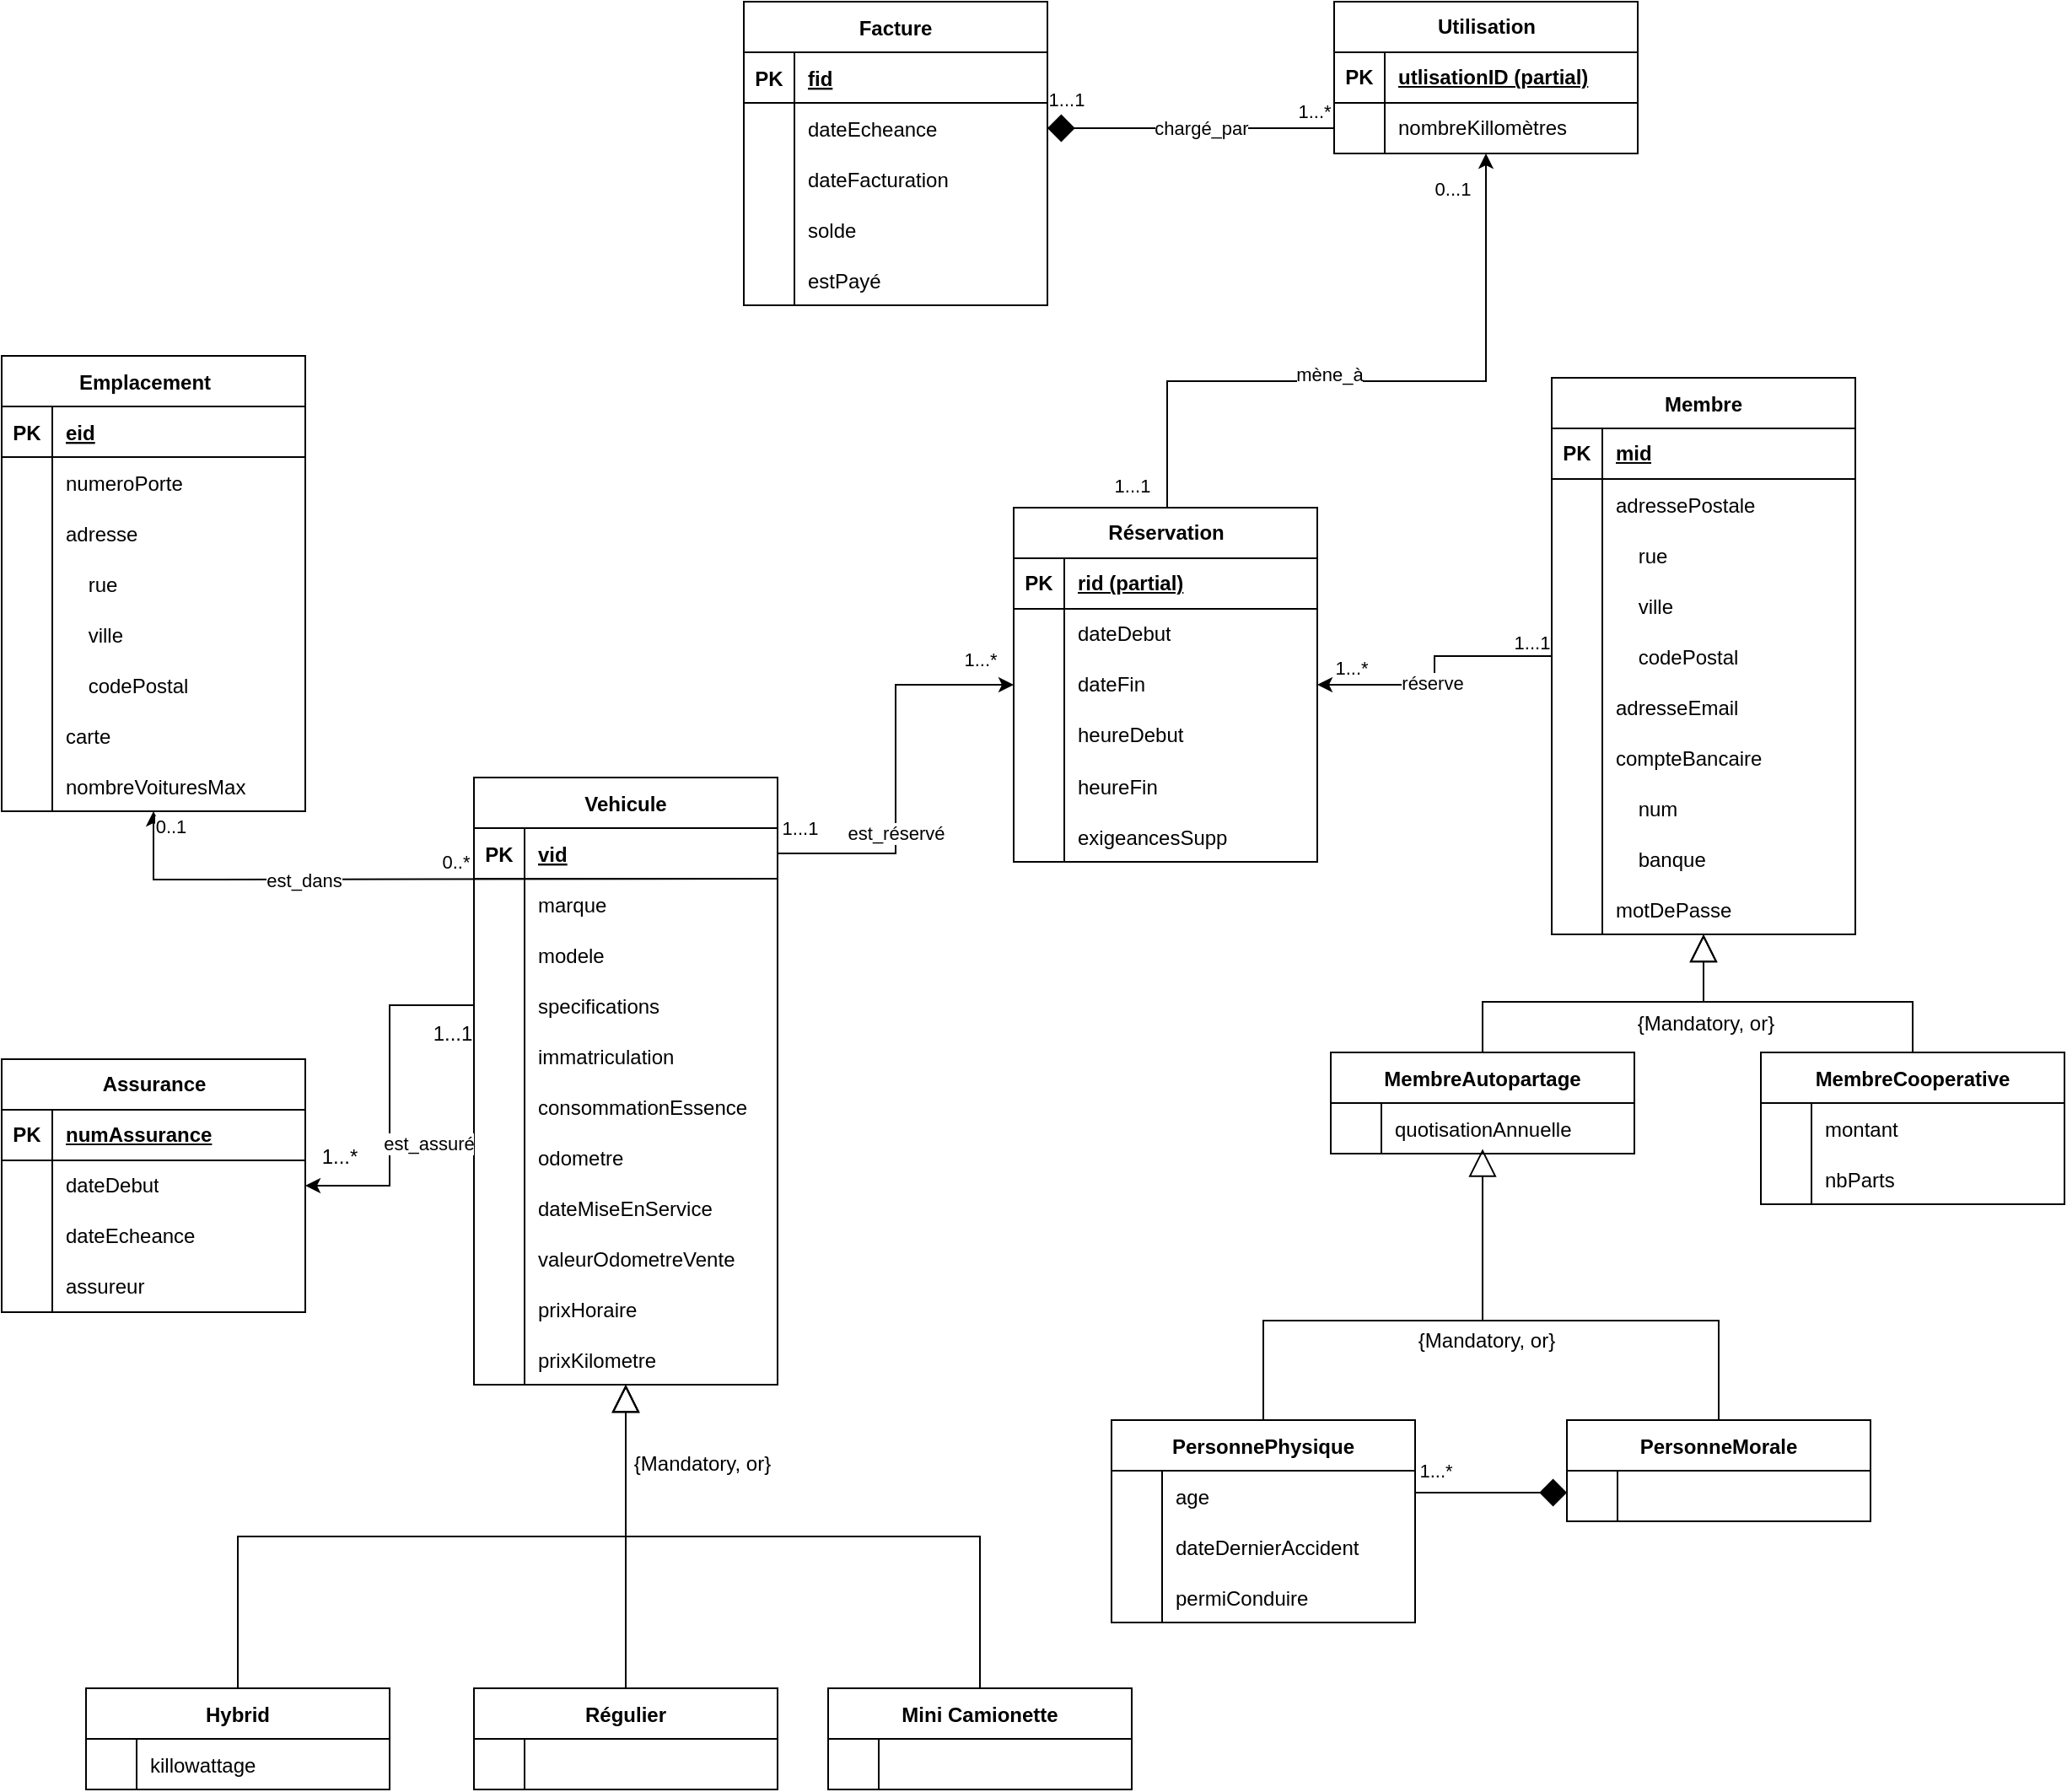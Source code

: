 <mxfile version="21.1.2" type="github">
  <diagram id="R2lEEEUBdFMjLlhIrx00" name="Page-1">
    <mxGraphModel dx="3189" dy="2211" grid="1" gridSize="10" guides="1" tooltips="1" connect="1" arrows="1" fold="1" page="1" pageScale="1" pageWidth="1700" pageHeight="1100" math="0" shadow="0" extFonts="Permanent Marker^https://fonts.googleapis.com/css?family=Permanent+Marker">
      <root>
        <mxCell id="0" />
        <mxCell id="1" parent="0" />
        <mxCell id="XuZyYmbxs9Y1adyLjpiC-1" value="Emplacement   " style="shape=table;startSize=30;container=1;collapsible=1;childLayout=tableLayout;fixedRows=1;rowLines=0;fontStyle=1;align=center;resizeLast=1;" parent="1" vertex="1">
          <mxGeometry x="-10" y="-210" width="180" height="270" as="geometry" />
        </mxCell>
        <mxCell id="XuZyYmbxs9Y1adyLjpiC-2" value="" style="shape=tableRow;horizontal=0;startSize=0;swimlaneHead=0;swimlaneBody=0;fillColor=none;collapsible=0;dropTarget=0;points=[[0,0.5],[1,0.5]];portConstraint=eastwest;top=0;left=0;right=0;bottom=1;" parent="XuZyYmbxs9Y1adyLjpiC-1" vertex="1">
          <mxGeometry y="30" width="180" height="30" as="geometry" />
        </mxCell>
        <mxCell id="XuZyYmbxs9Y1adyLjpiC-3" value="PK" style="shape=partialRectangle;connectable=0;fillColor=none;top=0;left=0;bottom=0;right=0;fontStyle=1;overflow=hidden;" parent="XuZyYmbxs9Y1adyLjpiC-2" vertex="1">
          <mxGeometry width="30" height="30" as="geometry">
            <mxRectangle width="30" height="30" as="alternateBounds" />
          </mxGeometry>
        </mxCell>
        <mxCell id="XuZyYmbxs9Y1adyLjpiC-4" value="eid" style="shape=partialRectangle;connectable=0;fillColor=none;top=0;left=0;bottom=0;right=0;align=left;spacingLeft=6;fontStyle=5;overflow=hidden;" parent="XuZyYmbxs9Y1adyLjpiC-2" vertex="1">
          <mxGeometry x="30" width="150" height="30" as="geometry">
            <mxRectangle width="150" height="30" as="alternateBounds" />
          </mxGeometry>
        </mxCell>
        <mxCell id="XuZyYmbxs9Y1adyLjpiC-5" value="" style="shape=tableRow;horizontal=0;startSize=0;swimlaneHead=0;swimlaneBody=0;fillColor=none;collapsible=0;dropTarget=0;points=[[0,0.5],[1,0.5]];portConstraint=eastwest;top=0;left=0;right=0;bottom=0;" parent="XuZyYmbxs9Y1adyLjpiC-1" vertex="1">
          <mxGeometry y="60" width="180" height="30" as="geometry" />
        </mxCell>
        <mxCell id="XuZyYmbxs9Y1adyLjpiC-6" value="" style="shape=partialRectangle;connectable=0;fillColor=none;top=0;left=0;bottom=0;right=0;editable=1;overflow=hidden;" parent="XuZyYmbxs9Y1adyLjpiC-5" vertex="1">
          <mxGeometry width="30" height="30" as="geometry">
            <mxRectangle width="30" height="30" as="alternateBounds" />
          </mxGeometry>
        </mxCell>
        <mxCell id="XuZyYmbxs9Y1adyLjpiC-7" value="numeroPorte             " style="shape=partialRectangle;connectable=0;fillColor=none;top=0;left=0;bottom=0;right=0;align=left;spacingLeft=6;overflow=hidden;" parent="XuZyYmbxs9Y1adyLjpiC-5" vertex="1">
          <mxGeometry x="30" width="150" height="30" as="geometry">
            <mxRectangle width="150" height="30" as="alternateBounds" />
          </mxGeometry>
        </mxCell>
        <mxCell id="Q9sR7t68OZJiBbKl04h--161" value="" style="shape=tableRow;horizontal=0;startSize=0;swimlaneHead=0;swimlaneBody=0;fillColor=none;collapsible=0;dropTarget=0;points=[[0,0.5],[1,0.5]];portConstraint=eastwest;top=0;left=0;right=0;bottom=0;" parent="XuZyYmbxs9Y1adyLjpiC-1" vertex="1">
          <mxGeometry y="90" width="180" height="30" as="geometry" />
        </mxCell>
        <mxCell id="Q9sR7t68OZJiBbKl04h--162" value="" style="shape=partialRectangle;connectable=0;fillColor=none;top=0;left=0;bottom=0;right=0;editable=1;overflow=hidden;" parent="Q9sR7t68OZJiBbKl04h--161" vertex="1">
          <mxGeometry width="30" height="30" as="geometry">
            <mxRectangle width="30" height="30" as="alternateBounds" />
          </mxGeometry>
        </mxCell>
        <mxCell id="Q9sR7t68OZJiBbKl04h--163" value="adresse" style="shape=partialRectangle;connectable=0;fillColor=none;top=0;left=0;bottom=0;right=0;align=left;spacingLeft=6;overflow=hidden;" parent="Q9sR7t68OZJiBbKl04h--161" vertex="1">
          <mxGeometry x="30" width="150" height="30" as="geometry">
            <mxRectangle width="150" height="30" as="alternateBounds" />
          </mxGeometry>
        </mxCell>
        <mxCell id="XuZyYmbxs9Y1adyLjpiC-8" value="" style="shape=tableRow;horizontal=0;startSize=0;swimlaneHead=0;swimlaneBody=0;fillColor=none;collapsible=0;dropTarget=0;points=[[0,0.5],[1,0.5]];portConstraint=eastwest;top=0;left=0;right=0;bottom=0;" parent="XuZyYmbxs9Y1adyLjpiC-1" vertex="1">
          <mxGeometry y="120" width="180" height="30" as="geometry" />
        </mxCell>
        <mxCell id="XuZyYmbxs9Y1adyLjpiC-9" value="" style="shape=partialRectangle;connectable=0;fillColor=none;top=0;left=0;bottom=0;right=0;editable=1;overflow=hidden;" parent="XuZyYmbxs9Y1adyLjpiC-8" vertex="1">
          <mxGeometry width="30" height="30" as="geometry">
            <mxRectangle width="30" height="30" as="alternateBounds" />
          </mxGeometry>
        </mxCell>
        <mxCell id="XuZyYmbxs9Y1adyLjpiC-10" value="    rue" style="shape=partialRectangle;connectable=0;fillColor=none;top=0;left=0;bottom=0;right=0;align=left;spacingLeft=6;overflow=hidden;" parent="XuZyYmbxs9Y1adyLjpiC-8" vertex="1">
          <mxGeometry x="30" width="150" height="30" as="geometry">
            <mxRectangle width="150" height="30" as="alternateBounds" />
          </mxGeometry>
        </mxCell>
        <mxCell id="q5-dBohdEN14qNQ1fxw7-1" value="" style="shape=tableRow;horizontal=0;startSize=0;swimlaneHead=0;swimlaneBody=0;fillColor=none;collapsible=0;dropTarget=0;points=[[0,0.5],[1,0.5]];portConstraint=eastwest;top=0;left=0;right=0;bottom=0;" parent="XuZyYmbxs9Y1adyLjpiC-1" vertex="1">
          <mxGeometry y="150" width="180" height="30" as="geometry" />
        </mxCell>
        <mxCell id="q5-dBohdEN14qNQ1fxw7-2" value="" style="shape=partialRectangle;connectable=0;fillColor=none;top=0;left=0;bottom=0;right=0;editable=1;overflow=hidden;" parent="q5-dBohdEN14qNQ1fxw7-1" vertex="1">
          <mxGeometry width="30" height="30" as="geometry">
            <mxRectangle width="30" height="30" as="alternateBounds" />
          </mxGeometry>
        </mxCell>
        <mxCell id="q5-dBohdEN14qNQ1fxw7-3" value="    ville" style="shape=partialRectangle;connectable=0;fillColor=none;top=0;left=0;bottom=0;right=0;align=left;spacingLeft=6;overflow=hidden;" parent="q5-dBohdEN14qNQ1fxw7-1" vertex="1">
          <mxGeometry x="30" width="150" height="30" as="geometry">
            <mxRectangle width="150" height="30" as="alternateBounds" />
          </mxGeometry>
        </mxCell>
        <mxCell id="XuZyYmbxs9Y1adyLjpiC-11" value="" style="shape=tableRow;horizontal=0;startSize=0;swimlaneHead=0;swimlaneBody=0;fillColor=none;collapsible=0;dropTarget=0;points=[[0,0.5],[1,0.5]];portConstraint=eastwest;top=0;left=0;right=0;bottom=0;" parent="XuZyYmbxs9Y1adyLjpiC-1" vertex="1">
          <mxGeometry y="180" width="180" height="30" as="geometry" />
        </mxCell>
        <mxCell id="XuZyYmbxs9Y1adyLjpiC-12" value="" style="shape=partialRectangle;connectable=0;fillColor=none;top=0;left=0;bottom=0;right=0;editable=1;overflow=hidden;" parent="XuZyYmbxs9Y1adyLjpiC-11" vertex="1">
          <mxGeometry width="30" height="30" as="geometry">
            <mxRectangle width="30" height="30" as="alternateBounds" />
          </mxGeometry>
        </mxCell>
        <mxCell id="XuZyYmbxs9Y1adyLjpiC-13" value="    codePostal" style="shape=partialRectangle;connectable=0;fillColor=none;top=0;left=0;bottom=0;right=0;align=left;spacingLeft=6;overflow=hidden;" parent="XuZyYmbxs9Y1adyLjpiC-11" vertex="1">
          <mxGeometry x="30" width="150" height="30" as="geometry">
            <mxRectangle width="150" height="30" as="alternateBounds" />
          </mxGeometry>
        </mxCell>
        <mxCell id="q5-dBohdEN14qNQ1fxw7-7" value="" style="shape=tableRow;horizontal=0;startSize=0;swimlaneHead=0;swimlaneBody=0;fillColor=none;collapsible=0;dropTarget=0;points=[[0,0.5],[1,0.5]];portConstraint=eastwest;top=0;left=0;right=0;bottom=0;" parent="XuZyYmbxs9Y1adyLjpiC-1" vertex="1">
          <mxGeometry y="210" width="180" height="30" as="geometry" />
        </mxCell>
        <mxCell id="q5-dBohdEN14qNQ1fxw7-8" value="" style="shape=partialRectangle;connectable=0;fillColor=none;top=0;left=0;bottom=0;right=0;editable=1;overflow=hidden;" parent="q5-dBohdEN14qNQ1fxw7-7" vertex="1">
          <mxGeometry width="30" height="30" as="geometry">
            <mxRectangle width="30" height="30" as="alternateBounds" />
          </mxGeometry>
        </mxCell>
        <mxCell id="q5-dBohdEN14qNQ1fxw7-9" value="carte" style="shape=partialRectangle;connectable=0;fillColor=none;top=0;left=0;bottom=0;right=0;align=left;spacingLeft=6;overflow=hidden;" parent="q5-dBohdEN14qNQ1fxw7-7" vertex="1">
          <mxGeometry x="30" width="150" height="30" as="geometry">
            <mxRectangle width="150" height="30" as="alternateBounds" />
          </mxGeometry>
        </mxCell>
        <mxCell id="q5-dBohdEN14qNQ1fxw7-10" value="" style="shape=tableRow;horizontal=0;startSize=0;swimlaneHead=0;swimlaneBody=0;fillColor=none;collapsible=0;dropTarget=0;points=[[0,0.5],[1,0.5]];portConstraint=eastwest;top=0;left=0;right=0;bottom=0;" parent="XuZyYmbxs9Y1adyLjpiC-1" vertex="1">
          <mxGeometry y="240" width="180" height="30" as="geometry" />
        </mxCell>
        <mxCell id="q5-dBohdEN14qNQ1fxw7-11" value="" style="shape=partialRectangle;connectable=0;fillColor=none;top=0;left=0;bottom=0;right=0;editable=1;overflow=hidden;" parent="q5-dBohdEN14qNQ1fxw7-10" vertex="1">
          <mxGeometry width="30" height="30" as="geometry">
            <mxRectangle width="30" height="30" as="alternateBounds" />
          </mxGeometry>
        </mxCell>
        <mxCell id="q5-dBohdEN14qNQ1fxw7-12" value="nombreVoituresMax" style="shape=partialRectangle;connectable=0;fillColor=none;top=0;left=0;bottom=0;right=0;align=left;spacingLeft=6;overflow=hidden;" parent="q5-dBohdEN14qNQ1fxw7-10" vertex="1">
          <mxGeometry x="30" width="150" height="30" as="geometry">
            <mxRectangle width="150" height="30" as="alternateBounds" />
          </mxGeometry>
        </mxCell>
        <mxCell id="q5-dBohdEN14qNQ1fxw7-13" value="Vehicule" style="shape=table;startSize=30;container=1;collapsible=1;childLayout=tableLayout;fixedRows=1;rowLines=0;fontStyle=1;align=center;resizeLast=1;" parent="1" vertex="1">
          <mxGeometry x="270" y="40" width="180" height="360" as="geometry" />
        </mxCell>
        <mxCell id="q5-dBohdEN14qNQ1fxw7-14" value="" style="shape=tableRow;horizontal=0;startSize=0;swimlaneHead=0;swimlaneBody=0;fillColor=none;collapsible=0;dropTarget=0;points=[[0,0.5],[1,0.5]];portConstraint=eastwest;top=0;left=0;right=0;bottom=1;" parent="q5-dBohdEN14qNQ1fxw7-13" vertex="1">
          <mxGeometry y="30" width="180" height="30" as="geometry" />
        </mxCell>
        <mxCell id="q5-dBohdEN14qNQ1fxw7-15" value="PK" style="shape=partialRectangle;connectable=0;fillColor=none;top=0;left=0;bottom=0;right=0;fontStyle=1;overflow=hidden;" parent="q5-dBohdEN14qNQ1fxw7-14" vertex="1">
          <mxGeometry width="30" height="30" as="geometry">
            <mxRectangle width="30" height="30" as="alternateBounds" />
          </mxGeometry>
        </mxCell>
        <mxCell id="q5-dBohdEN14qNQ1fxw7-16" value="vid" style="shape=partialRectangle;connectable=0;fillColor=none;top=0;left=0;bottom=0;right=0;align=left;spacingLeft=6;fontStyle=5;overflow=hidden;" parent="q5-dBohdEN14qNQ1fxw7-14" vertex="1">
          <mxGeometry x="30" width="150" height="30" as="geometry">
            <mxRectangle width="150" height="30" as="alternateBounds" />
          </mxGeometry>
        </mxCell>
        <mxCell id="q5-dBohdEN14qNQ1fxw7-17" value="" style="shape=tableRow;horizontal=0;startSize=0;swimlaneHead=0;swimlaneBody=0;fillColor=none;collapsible=0;dropTarget=0;points=[[0,0.5],[1,0.5]];portConstraint=eastwest;top=0;left=0;right=0;bottom=0;" parent="q5-dBohdEN14qNQ1fxw7-13" vertex="1">
          <mxGeometry y="60" width="180" height="30" as="geometry" />
        </mxCell>
        <mxCell id="q5-dBohdEN14qNQ1fxw7-18" value="" style="shape=partialRectangle;connectable=0;fillColor=none;top=0;left=0;bottom=0;right=0;editable=1;overflow=hidden;" parent="q5-dBohdEN14qNQ1fxw7-17" vertex="1">
          <mxGeometry width="30" height="30" as="geometry">
            <mxRectangle width="30" height="30" as="alternateBounds" />
          </mxGeometry>
        </mxCell>
        <mxCell id="q5-dBohdEN14qNQ1fxw7-19" value="marque" style="shape=partialRectangle;connectable=0;fillColor=none;top=0;left=0;bottom=0;right=0;align=left;spacingLeft=6;overflow=hidden;" parent="q5-dBohdEN14qNQ1fxw7-17" vertex="1">
          <mxGeometry x="30" width="150" height="30" as="geometry">
            <mxRectangle width="150" height="30" as="alternateBounds" />
          </mxGeometry>
        </mxCell>
        <mxCell id="q5-dBohdEN14qNQ1fxw7-20" value="" style="shape=tableRow;horizontal=0;startSize=0;swimlaneHead=0;swimlaneBody=0;fillColor=none;collapsible=0;dropTarget=0;points=[[0,0.5],[1,0.5]];portConstraint=eastwest;top=0;left=0;right=0;bottom=0;" parent="q5-dBohdEN14qNQ1fxw7-13" vertex="1">
          <mxGeometry y="90" width="180" height="30" as="geometry" />
        </mxCell>
        <mxCell id="q5-dBohdEN14qNQ1fxw7-21" value="" style="shape=partialRectangle;connectable=0;fillColor=none;top=0;left=0;bottom=0;right=0;editable=1;overflow=hidden;" parent="q5-dBohdEN14qNQ1fxw7-20" vertex="1">
          <mxGeometry width="30" height="30" as="geometry">
            <mxRectangle width="30" height="30" as="alternateBounds" />
          </mxGeometry>
        </mxCell>
        <mxCell id="q5-dBohdEN14qNQ1fxw7-22" value="modele" style="shape=partialRectangle;connectable=0;fillColor=none;top=0;left=0;bottom=0;right=0;align=left;spacingLeft=6;overflow=hidden;" parent="q5-dBohdEN14qNQ1fxw7-20" vertex="1">
          <mxGeometry x="30" width="150" height="30" as="geometry">
            <mxRectangle width="150" height="30" as="alternateBounds" />
          </mxGeometry>
        </mxCell>
        <mxCell id="q5-dBohdEN14qNQ1fxw7-23" value="" style="shape=tableRow;horizontal=0;startSize=0;swimlaneHead=0;swimlaneBody=0;fillColor=none;collapsible=0;dropTarget=0;points=[[0,0.5],[1,0.5]];portConstraint=eastwest;top=0;left=0;right=0;bottom=0;" parent="q5-dBohdEN14qNQ1fxw7-13" vertex="1">
          <mxGeometry y="120" width="180" height="30" as="geometry" />
        </mxCell>
        <mxCell id="q5-dBohdEN14qNQ1fxw7-24" value="" style="shape=partialRectangle;connectable=0;fillColor=none;top=0;left=0;bottom=0;right=0;editable=1;overflow=hidden;" parent="q5-dBohdEN14qNQ1fxw7-23" vertex="1">
          <mxGeometry width="30" height="30" as="geometry">
            <mxRectangle width="30" height="30" as="alternateBounds" />
          </mxGeometry>
        </mxCell>
        <mxCell id="q5-dBohdEN14qNQ1fxw7-25" value="specifications" style="shape=partialRectangle;connectable=0;fillColor=none;top=0;left=0;bottom=0;right=0;align=left;spacingLeft=6;overflow=hidden;" parent="q5-dBohdEN14qNQ1fxw7-23" vertex="1">
          <mxGeometry x="30" width="150" height="30" as="geometry">
            <mxRectangle width="150" height="30" as="alternateBounds" />
          </mxGeometry>
        </mxCell>
        <mxCell id="q5-dBohdEN14qNQ1fxw7-29" value="" style="shape=tableRow;horizontal=0;startSize=0;swimlaneHead=0;swimlaneBody=0;fillColor=none;collapsible=0;dropTarget=0;points=[[0,0.5],[1,0.5]];portConstraint=eastwest;top=0;left=0;right=0;bottom=0;" parent="q5-dBohdEN14qNQ1fxw7-13" vertex="1">
          <mxGeometry y="150" width="180" height="30" as="geometry" />
        </mxCell>
        <mxCell id="q5-dBohdEN14qNQ1fxw7-30" value="" style="shape=partialRectangle;connectable=0;fillColor=none;top=0;left=0;bottom=0;right=0;editable=1;overflow=hidden;" parent="q5-dBohdEN14qNQ1fxw7-29" vertex="1">
          <mxGeometry width="30" height="30" as="geometry">
            <mxRectangle width="30" height="30" as="alternateBounds" />
          </mxGeometry>
        </mxCell>
        <mxCell id="q5-dBohdEN14qNQ1fxw7-31" value="immatriculation" style="shape=partialRectangle;connectable=0;fillColor=none;top=0;left=0;bottom=0;right=0;align=left;spacingLeft=6;overflow=hidden;" parent="q5-dBohdEN14qNQ1fxw7-29" vertex="1">
          <mxGeometry x="30" width="150" height="30" as="geometry">
            <mxRectangle width="150" height="30" as="alternateBounds" />
          </mxGeometry>
        </mxCell>
        <mxCell id="q5-dBohdEN14qNQ1fxw7-32" value="" style="shape=tableRow;horizontal=0;startSize=0;swimlaneHead=0;swimlaneBody=0;fillColor=none;collapsible=0;dropTarget=0;points=[[0,0.5],[1,0.5]];portConstraint=eastwest;top=0;left=0;right=0;bottom=0;" parent="q5-dBohdEN14qNQ1fxw7-13" vertex="1">
          <mxGeometry y="180" width="180" height="30" as="geometry" />
        </mxCell>
        <mxCell id="q5-dBohdEN14qNQ1fxw7-33" value="" style="shape=partialRectangle;connectable=0;fillColor=none;top=0;left=0;bottom=0;right=0;editable=1;overflow=hidden;" parent="q5-dBohdEN14qNQ1fxw7-32" vertex="1">
          <mxGeometry width="30" height="30" as="geometry">
            <mxRectangle width="30" height="30" as="alternateBounds" />
          </mxGeometry>
        </mxCell>
        <mxCell id="q5-dBohdEN14qNQ1fxw7-34" value="consommationEssence" style="shape=partialRectangle;connectable=0;fillColor=none;top=0;left=0;bottom=0;right=0;align=left;spacingLeft=6;overflow=hidden;" parent="q5-dBohdEN14qNQ1fxw7-32" vertex="1">
          <mxGeometry x="30" width="150" height="30" as="geometry">
            <mxRectangle width="150" height="30" as="alternateBounds" />
          </mxGeometry>
        </mxCell>
        <mxCell id="Q9sR7t68OZJiBbKl04h--151" value="" style="shape=tableRow;horizontal=0;startSize=0;swimlaneHead=0;swimlaneBody=0;fillColor=none;collapsible=0;dropTarget=0;points=[[0,0.5],[1,0.5]];portConstraint=eastwest;top=0;left=0;right=0;bottom=0;" parent="q5-dBohdEN14qNQ1fxw7-13" vertex="1">
          <mxGeometry y="210" width="180" height="30" as="geometry" />
        </mxCell>
        <mxCell id="Q9sR7t68OZJiBbKl04h--152" value="" style="shape=partialRectangle;connectable=0;fillColor=none;top=0;left=0;bottom=0;right=0;editable=1;overflow=hidden;" parent="Q9sR7t68OZJiBbKl04h--151" vertex="1">
          <mxGeometry width="30" height="30" as="geometry">
            <mxRectangle width="30" height="30" as="alternateBounds" />
          </mxGeometry>
        </mxCell>
        <mxCell id="Q9sR7t68OZJiBbKl04h--153" value="odometre" style="shape=partialRectangle;connectable=0;fillColor=none;top=0;left=0;bottom=0;right=0;align=left;spacingLeft=6;overflow=hidden;" parent="Q9sR7t68OZJiBbKl04h--151" vertex="1">
          <mxGeometry x="30" width="150" height="30" as="geometry">
            <mxRectangle width="150" height="30" as="alternateBounds" />
          </mxGeometry>
        </mxCell>
        <mxCell id="Q9sR7t68OZJiBbKl04h--154" value="" style="shape=tableRow;horizontal=0;startSize=0;swimlaneHead=0;swimlaneBody=0;fillColor=none;collapsible=0;dropTarget=0;points=[[0,0.5],[1,0.5]];portConstraint=eastwest;top=0;left=0;right=0;bottom=0;" parent="q5-dBohdEN14qNQ1fxw7-13" vertex="1">
          <mxGeometry y="240" width="180" height="30" as="geometry" />
        </mxCell>
        <mxCell id="Q9sR7t68OZJiBbKl04h--155" value="" style="shape=partialRectangle;connectable=0;fillColor=none;top=0;left=0;bottom=0;right=0;editable=1;overflow=hidden;" parent="Q9sR7t68OZJiBbKl04h--154" vertex="1">
          <mxGeometry width="30" height="30" as="geometry">
            <mxRectangle width="30" height="30" as="alternateBounds" />
          </mxGeometry>
        </mxCell>
        <mxCell id="Q9sR7t68OZJiBbKl04h--156" value="dateMiseEnService" style="shape=partialRectangle;connectable=0;fillColor=none;top=0;left=0;bottom=0;right=0;align=left;spacingLeft=6;overflow=hidden;" parent="Q9sR7t68OZJiBbKl04h--154" vertex="1">
          <mxGeometry x="30" width="150" height="30" as="geometry">
            <mxRectangle width="150" height="30" as="alternateBounds" />
          </mxGeometry>
        </mxCell>
        <mxCell id="Q9sR7t68OZJiBbKl04h--157" value="" style="shape=tableRow;horizontal=0;startSize=0;swimlaneHead=0;swimlaneBody=0;fillColor=none;collapsible=0;dropTarget=0;points=[[0,0.5],[1,0.5]];portConstraint=eastwest;top=0;left=0;right=0;bottom=0;" parent="q5-dBohdEN14qNQ1fxw7-13" vertex="1">
          <mxGeometry y="270" width="180" height="30" as="geometry" />
        </mxCell>
        <mxCell id="Q9sR7t68OZJiBbKl04h--158" value="" style="shape=partialRectangle;connectable=0;fillColor=none;top=0;left=0;bottom=0;right=0;editable=1;overflow=hidden;" parent="Q9sR7t68OZJiBbKl04h--157" vertex="1">
          <mxGeometry width="30" height="30" as="geometry">
            <mxRectangle width="30" height="30" as="alternateBounds" />
          </mxGeometry>
        </mxCell>
        <mxCell id="Q9sR7t68OZJiBbKl04h--159" value="valeurOdometreVente" style="shape=partialRectangle;connectable=0;fillColor=none;top=0;left=0;bottom=0;right=0;align=left;spacingLeft=6;overflow=hidden;" parent="Q9sR7t68OZJiBbKl04h--157" vertex="1">
          <mxGeometry x="30" width="150" height="30" as="geometry">
            <mxRectangle width="150" height="30" as="alternateBounds" />
          </mxGeometry>
        </mxCell>
        <mxCell id="Q9sR7t68OZJiBbKl04h--383" value="" style="shape=tableRow;horizontal=0;startSize=0;swimlaneHead=0;swimlaneBody=0;fillColor=none;collapsible=0;dropTarget=0;points=[[0,0.5],[1,0.5]];portConstraint=eastwest;top=0;left=0;right=0;bottom=0;" parent="q5-dBohdEN14qNQ1fxw7-13" vertex="1">
          <mxGeometry y="300" width="180" height="30" as="geometry" />
        </mxCell>
        <mxCell id="Q9sR7t68OZJiBbKl04h--384" value="" style="shape=partialRectangle;connectable=0;fillColor=none;top=0;left=0;bottom=0;right=0;editable=1;overflow=hidden;" parent="Q9sR7t68OZJiBbKl04h--383" vertex="1">
          <mxGeometry width="30" height="30" as="geometry">
            <mxRectangle width="30" height="30" as="alternateBounds" />
          </mxGeometry>
        </mxCell>
        <mxCell id="Q9sR7t68OZJiBbKl04h--385" value="prixHoraire" style="shape=partialRectangle;connectable=0;fillColor=none;top=0;left=0;bottom=0;right=0;align=left;spacingLeft=6;overflow=hidden;" parent="Q9sR7t68OZJiBbKl04h--383" vertex="1">
          <mxGeometry x="30" width="150" height="30" as="geometry">
            <mxRectangle width="150" height="30" as="alternateBounds" />
          </mxGeometry>
        </mxCell>
        <mxCell id="Q9sR7t68OZJiBbKl04h--386" value="" style="shape=tableRow;horizontal=0;startSize=0;swimlaneHead=0;swimlaneBody=0;fillColor=none;collapsible=0;dropTarget=0;points=[[0,0.5],[1,0.5]];portConstraint=eastwest;top=0;left=0;right=0;bottom=0;" parent="q5-dBohdEN14qNQ1fxw7-13" vertex="1">
          <mxGeometry y="330" width="180" height="30" as="geometry" />
        </mxCell>
        <mxCell id="Q9sR7t68OZJiBbKl04h--387" value="" style="shape=partialRectangle;connectable=0;fillColor=none;top=0;left=0;bottom=0;right=0;editable=1;overflow=hidden;" parent="Q9sR7t68OZJiBbKl04h--386" vertex="1">
          <mxGeometry width="30" height="30" as="geometry">
            <mxRectangle width="30" height="30" as="alternateBounds" />
          </mxGeometry>
        </mxCell>
        <mxCell id="Q9sR7t68OZJiBbKl04h--388" value="prixKilometre" style="shape=partialRectangle;connectable=0;fillColor=none;top=0;left=0;bottom=0;right=0;align=left;spacingLeft=6;overflow=hidden;" parent="Q9sR7t68OZJiBbKl04h--386" vertex="1">
          <mxGeometry x="30" width="150" height="30" as="geometry">
            <mxRectangle width="150" height="30" as="alternateBounds" />
          </mxGeometry>
        </mxCell>
        <mxCell id="Q9sR7t68OZJiBbKl04h--238" style="edgeStyle=orthogonalEdgeStyle;rounded=0;orthogonalLoop=1;jettySize=auto;html=1;exitX=0.5;exitY=0;exitDx=0;exitDy=0;endArrow=block;endFill=0;endSize=14;entryX=0.5;entryY=0.907;entryDx=0;entryDy=0;entryPerimeter=0;" parent="1" target="Q9sR7t68OZJiBbKl04h--303" edge="1">
          <mxGeometry relative="1" as="geometry">
            <mxPoint x="868" y="265" as="targetPoint" />
            <mxPoint x="738" y="423" as="sourcePoint" />
            <Array as="points">
              <mxPoint x="738" y="362" />
              <mxPoint x="868" y="362" />
            </Array>
          </mxGeometry>
        </mxCell>
        <mxCell id="Q9sR7t68OZJiBbKl04h--337" style="rounded=0;orthogonalLoop=1;jettySize=auto;html=1;entryX=0;entryY=0;entryDx=0;entryDy=0;endArrow=none;endFill=0;startArrow=diamond;startFill=1;targetPerimeterSpacing=7;startSize=14;" parent="1" source="q5-dBohdEN14qNQ1fxw7-69" edge="1">
          <mxGeometry relative="1" as="geometry" />
        </mxCell>
        <mxCell id="WCdNrbNEOQ_iTatrdTgo-15" value="1..1" style="edgeLabel;html=1;align=center;verticalAlign=middle;resizable=0;points=[];" parent="Q9sR7t68OZJiBbKl04h--337" vertex="1" connectable="0">
          <mxGeometry x="0.84" y="-1" relative="1" as="geometry">
            <mxPoint x="-15" as="offset" />
          </mxGeometry>
        </mxCell>
        <mxCell id="WCdNrbNEOQ_iTatrdTgo-16" value="1..1" style="edgeLabel;html=1;align=center;verticalAlign=middle;resizable=0;points=[];" parent="Q9sR7t68OZJiBbKl04h--337" vertex="1" connectable="0">
          <mxGeometry x="-0.497" y="-2" relative="1" as="geometry">
            <mxPoint x="-13" y="-2" as="offset" />
          </mxGeometry>
        </mxCell>
        <mxCell id="q5-dBohdEN14qNQ1fxw7-69" value="PersonnePhysique" style="shape=table;startSize=30;container=1;collapsible=1;childLayout=tableLayout;fixedRows=1;rowLines=0;fontStyle=1;align=center;resizeLast=1;" parent="1" vertex="1">
          <mxGeometry x="648" y="421" width="180" height="120" as="geometry" />
        </mxCell>
        <mxCell id="Q9sR7t68OZJiBbKl04h--171" value="" style="shape=tableRow;horizontal=0;startSize=0;swimlaneHead=0;swimlaneBody=0;fillColor=none;collapsible=0;dropTarget=0;points=[[0,0.5],[1,0.5]];portConstraint=eastwest;top=0;left=0;right=0;bottom=0;" parent="q5-dBohdEN14qNQ1fxw7-69" vertex="1">
          <mxGeometry y="30" width="180" height="30" as="geometry" />
        </mxCell>
        <mxCell id="Q9sR7t68OZJiBbKl04h--172" value="" style="shape=partialRectangle;connectable=0;fillColor=none;top=0;left=0;bottom=0;right=0;editable=1;overflow=hidden;" parent="Q9sR7t68OZJiBbKl04h--171" vertex="1">
          <mxGeometry width="30" height="30" as="geometry">
            <mxRectangle width="30" height="30" as="alternateBounds" />
          </mxGeometry>
        </mxCell>
        <mxCell id="Q9sR7t68OZJiBbKl04h--173" value="age" style="shape=partialRectangle;connectable=0;fillColor=none;top=0;left=0;bottom=0;right=0;align=left;spacingLeft=6;overflow=hidden;" parent="Q9sR7t68OZJiBbKl04h--171" vertex="1">
          <mxGeometry x="30" width="150" height="30" as="geometry">
            <mxRectangle width="150" height="30" as="alternateBounds" />
          </mxGeometry>
        </mxCell>
        <mxCell id="Q9sR7t68OZJiBbKl04h--174" value="" style="shape=tableRow;horizontal=0;startSize=0;swimlaneHead=0;swimlaneBody=0;fillColor=none;collapsible=0;dropTarget=0;points=[[0,0.5],[1,0.5]];portConstraint=eastwest;top=0;left=0;right=0;bottom=0;" parent="q5-dBohdEN14qNQ1fxw7-69" vertex="1">
          <mxGeometry y="60" width="180" height="30" as="geometry" />
        </mxCell>
        <mxCell id="Q9sR7t68OZJiBbKl04h--175" value="" style="shape=partialRectangle;connectable=0;fillColor=none;top=0;left=0;bottom=0;right=0;editable=1;overflow=hidden;" parent="Q9sR7t68OZJiBbKl04h--174" vertex="1">
          <mxGeometry width="30" height="30" as="geometry">
            <mxRectangle width="30" height="30" as="alternateBounds" />
          </mxGeometry>
        </mxCell>
        <mxCell id="Q9sR7t68OZJiBbKl04h--176" value="dateDernierAccident" style="shape=partialRectangle;connectable=0;fillColor=none;top=0;left=0;bottom=0;right=0;align=left;spacingLeft=6;overflow=hidden;" parent="Q9sR7t68OZJiBbKl04h--174" vertex="1">
          <mxGeometry x="30" width="150" height="30" as="geometry">
            <mxRectangle width="150" height="30" as="alternateBounds" />
          </mxGeometry>
        </mxCell>
        <mxCell id="Q9sR7t68OZJiBbKl04h--168" value="" style="shape=tableRow;horizontal=0;startSize=0;swimlaneHead=0;swimlaneBody=0;fillColor=none;collapsible=0;dropTarget=0;points=[[0,0.5],[1,0.5]];portConstraint=eastwest;top=0;left=0;right=0;bottom=0;" parent="q5-dBohdEN14qNQ1fxw7-69" vertex="1">
          <mxGeometry y="90" width="180" height="30" as="geometry" />
        </mxCell>
        <mxCell id="Q9sR7t68OZJiBbKl04h--169" value="" style="shape=partialRectangle;connectable=0;fillColor=none;top=0;left=0;bottom=0;right=0;editable=1;overflow=hidden;" parent="Q9sR7t68OZJiBbKl04h--168" vertex="1">
          <mxGeometry width="30" height="30" as="geometry">
            <mxRectangle width="30" height="30" as="alternateBounds" />
          </mxGeometry>
        </mxCell>
        <mxCell id="Q9sR7t68OZJiBbKl04h--170" value="permiConduire" style="shape=partialRectangle;connectable=0;fillColor=none;top=0;left=0;bottom=0;right=0;align=left;spacingLeft=6;overflow=hidden;" parent="Q9sR7t68OZJiBbKl04h--168" vertex="1">
          <mxGeometry x="30" width="150" height="30" as="geometry">
            <mxRectangle width="150" height="30" as="alternateBounds" />
          </mxGeometry>
        </mxCell>
        <mxCell id="Q9sR7t68OZJiBbKl04h--263" style="edgeStyle=orthogonalEdgeStyle;rounded=0;orthogonalLoop=1;jettySize=auto;html=1;exitX=0.5;exitY=0;exitDx=0;exitDy=0;endArrow=none;endFill=0;" parent="1" edge="1">
          <mxGeometry relative="1" as="geometry">
            <mxPoint x="1008" y="422" as="sourcePoint" />
            <mxPoint x="868" y="358" as="targetPoint" />
            <Array as="points">
              <mxPoint x="1008" y="362" />
              <mxPoint x="868" y="362" />
            </Array>
          </mxGeometry>
        </mxCell>
        <mxCell id="q5-dBohdEN14qNQ1fxw7-103" value="PersonneMorale" style="shape=table;startSize=30;container=1;collapsible=1;childLayout=tableLayout;fixedRows=1;rowLines=0;fontStyle=1;align=center;resizeLast=1;" parent="1" vertex="1">
          <mxGeometry x="918" y="421" width="180" height="60" as="geometry" />
        </mxCell>
        <mxCell id="q5-dBohdEN14qNQ1fxw7-125" value="" style="shape=tableRow;horizontal=0;startSize=0;swimlaneHead=0;swimlaneBody=0;fillColor=none;collapsible=0;dropTarget=0;points=[[0,0.5],[1,0.5]];portConstraint=eastwest;top=0;left=0;right=0;bottom=0;" parent="q5-dBohdEN14qNQ1fxw7-103" vertex="1">
          <mxGeometry y="30" width="180" height="30" as="geometry" />
        </mxCell>
        <mxCell id="q5-dBohdEN14qNQ1fxw7-126" value="" style="shape=partialRectangle;connectable=0;fillColor=none;top=0;left=0;bottom=0;right=0;editable=1;overflow=hidden;" parent="q5-dBohdEN14qNQ1fxw7-125" vertex="1">
          <mxGeometry width="30" height="30" as="geometry">
            <mxRectangle width="30" height="30" as="alternateBounds" />
          </mxGeometry>
        </mxCell>
        <mxCell id="q5-dBohdEN14qNQ1fxw7-127" value="" style="shape=partialRectangle;connectable=0;fillColor=none;top=0;left=0;bottom=0;right=0;align=left;spacingLeft=6;overflow=hidden;" parent="q5-dBohdEN14qNQ1fxw7-125" vertex="1">
          <mxGeometry x="30" width="150" height="30" as="geometry">
            <mxRectangle width="150" height="30" as="alternateBounds" />
          </mxGeometry>
        </mxCell>
        <mxCell id="Q9sR7t68OZJiBbKl04h--336" style="edgeStyle=orthogonalEdgeStyle;rounded=0;orthogonalLoop=1;jettySize=auto;html=1;exitX=0.5;exitY=0;exitDx=0;exitDy=0;endArrow=block;endFill=0;endSize=14;" parent="1" source="q5-dBohdEN14qNQ1fxw7-153" target="Q9sR7t68OZJiBbKl04h--271" edge="1">
          <mxGeometry relative="1" as="geometry" />
        </mxCell>
        <mxCell id="q5-dBohdEN14qNQ1fxw7-153" value="MembreCooperative" style="shape=table;startSize=30;container=1;collapsible=1;childLayout=tableLayout;fixedRows=1;rowLines=0;fontStyle=1;align=center;resizeLast=1;" parent="1" vertex="1">
          <mxGeometry x="1033" y="203" width="180" height="90" as="geometry" />
        </mxCell>
        <mxCell id="q5-dBohdEN14qNQ1fxw7-157" value="" style="shape=tableRow;horizontal=0;startSize=0;swimlaneHead=0;swimlaneBody=0;fillColor=none;collapsible=0;dropTarget=0;points=[[0,0.5],[1,0.5]];portConstraint=eastwest;top=0;left=0;right=0;bottom=0;" parent="q5-dBohdEN14qNQ1fxw7-153" vertex="1">
          <mxGeometry y="30" width="180" height="30" as="geometry" />
        </mxCell>
        <mxCell id="q5-dBohdEN14qNQ1fxw7-158" value="" style="shape=partialRectangle;connectable=0;fillColor=none;top=0;left=0;bottom=0;right=0;editable=1;overflow=hidden;" parent="q5-dBohdEN14qNQ1fxw7-157" vertex="1">
          <mxGeometry width="30" height="30" as="geometry">
            <mxRectangle width="30" height="30" as="alternateBounds" />
          </mxGeometry>
        </mxCell>
        <mxCell id="q5-dBohdEN14qNQ1fxw7-159" value="montant" style="shape=partialRectangle;connectable=0;fillColor=none;top=0;left=0;bottom=0;right=0;align=left;spacingLeft=6;overflow=hidden;" parent="q5-dBohdEN14qNQ1fxw7-157" vertex="1">
          <mxGeometry x="30" width="150" height="30" as="geometry">
            <mxRectangle width="150" height="30" as="alternateBounds" />
          </mxGeometry>
        </mxCell>
        <mxCell id="q5-dBohdEN14qNQ1fxw7-160" value="" style="shape=tableRow;horizontal=0;startSize=0;swimlaneHead=0;swimlaneBody=0;fillColor=none;collapsible=0;dropTarget=0;points=[[0,0.5],[1,0.5]];portConstraint=eastwest;top=0;left=0;right=0;bottom=0;" parent="q5-dBohdEN14qNQ1fxw7-153" vertex="1">
          <mxGeometry y="60" width="180" height="30" as="geometry" />
        </mxCell>
        <mxCell id="q5-dBohdEN14qNQ1fxw7-161" value="" style="shape=partialRectangle;connectable=0;fillColor=none;top=0;left=0;bottom=0;right=0;editable=1;overflow=hidden;" parent="q5-dBohdEN14qNQ1fxw7-160" vertex="1">
          <mxGeometry width="30" height="30" as="geometry">
            <mxRectangle width="30" height="30" as="alternateBounds" />
          </mxGeometry>
        </mxCell>
        <mxCell id="q5-dBohdEN14qNQ1fxw7-162" value="nbParts" style="shape=partialRectangle;connectable=0;fillColor=none;top=0;left=0;bottom=0;right=0;align=left;spacingLeft=6;overflow=hidden;" parent="q5-dBohdEN14qNQ1fxw7-160" vertex="1">
          <mxGeometry x="30" width="150" height="30" as="geometry">
            <mxRectangle width="150" height="30" as="alternateBounds" />
          </mxGeometry>
        </mxCell>
        <mxCell id="Q9sR7t68OZJiBbKl04h--390" style="edgeStyle=orthogonalEdgeStyle;rounded=0;orthogonalLoop=1;jettySize=auto;html=1;endArrow=block;endFill=0;endSize=14;" parent="1" source="Q9sR7t68OZJiBbKl04h--1" target="q5-dBohdEN14qNQ1fxw7-13" edge="1">
          <mxGeometry relative="1" as="geometry">
            <Array as="points">
              <mxPoint x="570" y="490" />
              <mxPoint x="360" y="490" />
            </Array>
          </mxGeometry>
        </mxCell>
        <mxCell id="Q9sR7t68OZJiBbKl04h--1" value="Mini Camionette" style="shape=table;startSize=30;container=1;collapsible=1;childLayout=tableLayout;fixedRows=1;rowLines=0;fontStyle=1;align=center;resizeLast=1;" parent="1" vertex="1">
          <mxGeometry x="480" y="580" width="180" height="60" as="geometry" />
        </mxCell>
        <mxCell id="Q9sR7t68OZJiBbKl04h--2" value="" style="shape=tableRow;horizontal=0;startSize=0;swimlaneHead=0;swimlaneBody=0;fillColor=none;collapsible=0;dropTarget=0;points=[[0,0.5],[1,0.5]];portConstraint=eastwest;top=0;left=0;right=0;bottom=0;" parent="Q9sR7t68OZJiBbKl04h--1" vertex="1">
          <mxGeometry y="30" width="180" height="30" as="geometry" />
        </mxCell>
        <mxCell id="Q9sR7t68OZJiBbKl04h--3" value="" style="shape=partialRectangle;connectable=0;fillColor=none;top=0;left=0;bottom=0;right=0;editable=1;overflow=hidden;" parent="Q9sR7t68OZJiBbKl04h--2" vertex="1">
          <mxGeometry width="30" height="30" as="geometry">
            <mxRectangle width="30" height="30" as="alternateBounds" />
          </mxGeometry>
        </mxCell>
        <mxCell id="Q9sR7t68OZJiBbKl04h--4" value="" style="shape=partialRectangle;connectable=0;fillColor=none;top=0;left=0;bottom=0;right=0;align=left;spacingLeft=6;overflow=hidden;" parent="Q9sR7t68OZJiBbKl04h--2" vertex="1">
          <mxGeometry x="30" width="150" height="30" as="geometry">
            <mxRectangle width="150" height="30" as="alternateBounds" />
          </mxGeometry>
        </mxCell>
        <mxCell id="Q9sR7t68OZJiBbKl04h--95" style="edgeStyle=orthogonalEdgeStyle;rounded=0;orthogonalLoop=1;jettySize=auto;html=1;exitX=0.5;exitY=0;exitDx=0;exitDy=0;" parent="1" source="Q9sR7t68OZJiBbKl04h--8" edge="1">
          <mxGeometry relative="1" as="geometry">
            <mxPoint x="360" y="595" as="targetPoint" />
          </mxGeometry>
        </mxCell>
        <mxCell id="Q9sR7t68OZJiBbKl04h--103" style="edgeStyle=orthogonalEdgeStyle;rounded=0;orthogonalLoop=1;jettySize=auto;html=1;exitX=0.75;exitY=0;exitDx=0;exitDy=0;" parent="1" source="Q9sR7t68OZJiBbKl04h--8" edge="1">
          <mxGeometry relative="1" as="geometry">
            <mxPoint x="395" y="595" as="targetPoint" />
          </mxGeometry>
        </mxCell>
        <mxCell id="Q9sR7t68OZJiBbKl04h--389" style="edgeStyle=orthogonalEdgeStyle;rounded=0;orthogonalLoop=1;jettySize=auto;html=1;exitX=0.5;exitY=0;exitDx=0;exitDy=0;endArrow=block;endFill=0;endSize=14;" parent="1" source="Q9sR7t68OZJiBbKl04h--8" target="q5-dBohdEN14qNQ1fxw7-13" edge="1">
          <mxGeometry relative="1" as="geometry" />
        </mxCell>
        <mxCell id="Q9sR7t68OZJiBbKl04h--8" value="Régulier" style="shape=table;startSize=30;container=1;collapsible=1;childLayout=tableLayout;fixedRows=1;rowLines=0;fontStyle=1;align=center;resizeLast=1;" parent="1" vertex="1">
          <mxGeometry x="270" y="580" width="180" height="60" as="geometry" />
        </mxCell>
        <mxCell id="Q9sR7t68OZJiBbKl04h--9" value="" style="shape=tableRow;horizontal=0;startSize=0;swimlaneHead=0;swimlaneBody=0;fillColor=none;collapsible=0;dropTarget=0;points=[[0,0.5],[1,0.5]];portConstraint=eastwest;top=0;left=0;right=0;bottom=0;" parent="Q9sR7t68OZJiBbKl04h--8" vertex="1">
          <mxGeometry y="30" width="180" height="30" as="geometry" />
        </mxCell>
        <mxCell id="Q9sR7t68OZJiBbKl04h--10" value="" style="shape=partialRectangle;connectable=0;fillColor=none;top=0;left=0;bottom=0;right=0;editable=1;overflow=hidden;" parent="Q9sR7t68OZJiBbKl04h--9" vertex="1">
          <mxGeometry width="30" height="30" as="geometry">
            <mxRectangle width="30" height="30" as="alternateBounds" />
          </mxGeometry>
        </mxCell>
        <mxCell id="Q9sR7t68OZJiBbKl04h--11" value="" style="shape=partialRectangle;connectable=0;fillColor=none;top=0;left=0;bottom=0;right=0;align=left;spacingLeft=6;overflow=hidden;" parent="Q9sR7t68OZJiBbKl04h--9" vertex="1">
          <mxGeometry x="30" width="150" height="30" as="geometry">
            <mxRectangle width="150" height="30" as="alternateBounds" />
          </mxGeometry>
        </mxCell>
        <mxCell id="Q9sR7t68OZJiBbKl04h--391" style="edgeStyle=orthogonalEdgeStyle;rounded=0;orthogonalLoop=1;jettySize=auto;html=1;exitX=0.5;exitY=0;exitDx=0;exitDy=0;endArrow=block;endFill=0;endSize=14;" parent="1" source="Q9sR7t68OZJiBbKl04h--15" target="q5-dBohdEN14qNQ1fxw7-13" edge="1">
          <mxGeometry relative="1" as="geometry">
            <Array as="points">
              <mxPoint x="130" y="490" />
              <mxPoint x="360" y="490" />
            </Array>
          </mxGeometry>
        </mxCell>
        <mxCell id="Q9sR7t68OZJiBbKl04h--15" value="Hybrid" style="shape=table;startSize=30;container=1;collapsible=1;childLayout=tableLayout;fixedRows=1;rowLines=0;fontStyle=1;align=center;resizeLast=1;" parent="1" vertex="1">
          <mxGeometry x="40" y="580" width="180" height="60" as="geometry" />
        </mxCell>
        <mxCell id="Q9sR7t68OZJiBbKl04h--16" value="" style="shape=tableRow;horizontal=0;startSize=0;swimlaneHead=0;swimlaneBody=0;fillColor=none;collapsible=0;dropTarget=0;points=[[0,0.5],[1,0.5]];portConstraint=eastwest;top=0;left=0;right=0;bottom=0;" parent="Q9sR7t68OZJiBbKl04h--15" vertex="1">
          <mxGeometry y="30" width="180" height="30" as="geometry" />
        </mxCell>
        <mxCell id="Q9sR7t68OZJiBbKl04h--17" value="" style="shape=partialRectangle;connectable=0;fillColor=none;top=0;left=0;bottom=0;right=0;editable=1;overflow=hidden;" parent="Q9sR7t68OZJiBbKl04h--16" vertex="1">
          <mxGeometry width="30" height="30" as="geometry">
            <mxRectangle width="30" height="30" as="alternateBounds" />
          </mxGeometry>
        </mxCell>
        <mxCell id="Q9sR7t68OZJiBbKl04h--18" value="killowattage" style="shape=partialRectangle;connectable=0;fillColor=none;top=0;left=0;bottom=0;right=0;align=left;spacingLeft=6;overflow=hidden;" parent="Q9sR7t68OZJiBbKl04h--16" vertex="1">
          <mxGeometry x="30" width="150" height="30" as="geometry">
            <mxRectangle width="150" height="30" as="alternateBounds" />
          </mxGeometry>
        </mxCell>
        <mxCell id="Q9sR7t68OZJiBbKl04h--160" style="edgeStyle=orthogonalEdgeStyle;rounded=0;orthogonalLoop=1;jettySize=auto;html=1;exitX=1;exitY=0.5;exitDx=0;exitDy=0;" parent="1" target="XuZyYmbxs9Y1adyLjpiC-1" edge="1">
          <mxGeometry relative="1" as="geometry">
            <mxPoint x="450" y="100" as="sourcePoint" />
            <mxPoint x="640" y="100" as="targetPoint" />
          </mxGeometry>
        </mxCell>
        <mxCell id="WCdNrbNEOQ_iTatrdTgo-4" value="0..1" style="edgeLabel;html=1;align=center;verticalAlign=middle;resizable=0;points=[];" parent="Q9sR7t68OZJiBbKl04h--160" vertex="1" connectable="0">
          <mxGeometry x="0.809" y="3" relative="1" as="geometry">
            <mxPoint x="13" y="-30" as="offset" />
          </mxGeometry>
        </mxCell>
        <mxCell id="WCdNrbNEOQ_iTatrdTgo-5" value="0..*" style="edgeLabel;html=1;align=center;verticalAlign=middle;resizable=0;points=[];" parent="Q9sR7t68OZJiBbKl04h--160" vertex="1" connectable="0">
          <mxGeometry x="-0.923" y="1" relative="1" as="geometry">
            <mxPoint x="-175" y="-11" as="offset" />
          </mxGeometry>
        </mxCell>
        <mxCell id="WCdNrbNEOQ_iTatrdTgo-6" value="est_dans" style="edgeLabel;html=1;align=center;verticalAlign=middle;resizable=0;points=[];" parent="Q9sR7t68OZJiBbKl04h--160" vertex="1" connectable="0">
          <mxGeometry x="-0.055" y="2" relative="1" as="geometry">
            <mxPoint x="-87" y="-2" as="offset" />
          </mxGeometry>
        </mxCell>
        <mxCell id="Q9sR7t68OZJiBbKl04h--165" value="{Mandatory, or}" style="text;html=1;align=center;verticalAlign=middle;resizable=0;points=[];autosize=1;strokeColor=none;fillColor=none;" parent="1" vertex="1">
          <mxGeometry x="950" y="171" width="100" height="30" as="geometry" />
        </mxCell>
        <mxCell id="Q9sR7t68OZJiBbKl04h--166" value="{Mandatory, or}" style="text;html=1;align=center;verticalAlign=middle;resizable=0;points=[];autosize=1;strokeColor=none;fillColor=none;" parent="1" vertex="1">
          <mxGeometry x="820" y="359" width="100" height="30" as="geometry" />
        </mxCell>
        <mxCell id="NobSa-X_UAUs5CJjI2Hu-65" style="edgeStyle=orthogonalEdgeStyle;rounded=0;orthogonalLoop=1;jettySize=auto;html=1;entryX=1;entryY=0.5;entryDx=0;entryDy=0;" parent="1" source="Q9sR7t68OZJiBbKl04h--271" target="NobSa-X_UAUs5CJjI2Hu-51" edge="1">
          <mxGeometry relative="1" as="geometry" />
        </mxCell>
        <mxCell id="NobSa-X_UAUs5CJjI2Hu-70" value="réserve" style="edgeLabel;html=1;align=center;verticalAlign=middle;resizable=0;points=[];" parent="NobSa-X_UAUs5CJjI2Hu-65" vertex="1" connectable="0">
          <mxGeometry x="0.126" y="-1" relative="1" as="geometry">
            <mxPoint as="offset" />
          </mxGeometry>
        </mxCell>
        <mxCell id="NobSa-X_UAUs5CJjI2Hu-76" value="1...1" style="edgeLabel;html=1;align=center;verticalAlign=middle;resizable=0;points=[];" parent="NobSa-X_UAUs5CJjI2Hu-65" vertex="1" connectable="0">
          <mxGeometry x="-0.627" y="-1" relative="1" as="geometry">
            <mxPoint x="17" y="-7" as="offset" />
          </mxGeometry>
        </mxCell>
        <mxCell id="NobSa-X_UAUs5CJjI2Hu-77" value="1...*" style="edgeLabel;html=1;align=center;verticalAlign=middle;resizable=0;points=[];" parent="NobSa-X_UAUs5CJjI2Hu-65" vertex="1" connectable="0">
          <mxGeometry x="0.719" y="-2" relative="1" as="geometry">
            <mxPoint x="-2" y="-8" as="offset" />
          </mxGeometry>
        </mxCell>
        <mxCell id="Q9sR7t68OZJiBbKl04h--271" value="Membre" style="shape=table;startSize=30;container=1;collapsible=1;childLayout=tableLayout;fixedRows=1;rowLines=0;fontStyle=1;align=center;resizeLast=1;" parent="1" vertex="1">
          <mxGeometry x="909" y="-197" width="180" height="330" as="geometry" />
        </mxCell>
        <mxCell id="Q9sR7t68OZJiBbKl04h--272" value="" style="shape=tableRow;horizontal=0;startSize=0;swimlaneHead=0;swimlaneBody=0;fillColor=none;collapsible=0;dropTarget=0;points=[[0,0.5],[1,0.5]];portConstraint=eastwest;top=0;left=0;right=0;bottom=1;" parent="Q9sR7t68OZJiBbKl04h--271" vertex="1">
          <mxGeometry y="30" width="180" height="30" as="geometry" />
        </mxCell>
        <mxCell id="Q9sR7t68OZJiBbKl04h--273" value="PK" style="shape=partialRectangle;connectable=0;fillColor=none;top=0;left=0;bottom=0;right=0;fontStyle=1;overflow=hidden;whiteSpace=wrap;html=1;" parent="Q9sR7t68OZJiBbKl04h--272" vertex="1">
          <mxGeometry width="30" height="30" as="geometry">
            <mxRectangle width="30" height="30" as="alternateBounds" />
          </mxGeometry>
        </mxCell>
        <mxCell id="Q9sR7t68OZJiBbKl04h--274" value="mid" style="shape=partialRectangle;connectable=0;fillColor=none;top=0;left=0;bottom=0;right=0;align=left;spacingLeft=6;fontStyle=5;overflow=hidden;whiteSpace=wrap;html=1;" parent="Q9sR7t68OZJiBbKl04h--272" vertex="1">
          <mxGeometry x="30" width="150" height="30" as="geometry">
            <mxRectangle width="150" height="30" as="alternateBounds" />
          </mxGeometry>
        </mxCell>
        <mxCell id="Q9sR7t68OZJiBbKl04h--278" value="" style="shape=tableRow;horizontal=0;startSize=0;swimlaneHead=0;swimlaneBody=0;fillColor=none;collapsible=0;dropTarget=0;points=[[0,0.5],[1,0.5]];portConstraint=eastwest;top=0;left=0;right=0;bottom=0;" parent="Q9sR7t68OZJiBbKl04h--271" vertex="1">
          <mxGeometry y="60" width="180" height="30" as="geometry" />
        </mxCell>
        <mxCell id="Q9sR7t68OZJiBbKl04h--279" value="" style="shape=partialRectangle;connectable=0;fillColor=none;top=0;left=0;bottom=0;right=0;editable=1;overflow=hidden;" parent="Q9sR7t68OZJiBbKl04h--278" vertex="1">
          <mxGeometry width="30" height="30" as="geometry">
            <mxRectangle width="30" height="30" as="alternateBounds" />
          </mxGeometry>
        </mxCell>
        <mxCell id="Q9sR7t68OZJiBbKl04h--280" value="adressePostale" style="shape=partialRectangle;connectable=0;fillColor=none;top=0;left=0;bottom=0;right=0;align=left;spacingLeft=6;overflow=hidden;" parent="Q9sR7t68OZJiBbKl04h--278" vertex="1">
          <mxGeometry x="30" width="150" height="30" as="geometry">
            <mxRectangle width="150" height="30" as="alternateBounds" />
          </mxGeometry>
        </mxCell>
        <mxCell id="Q9sR7t68OZJiBbKl04h--281" value="" style="shape=tableRow;horizontal=0;startSize=0;swimlaneHead=0;swimlaneBody=0;fillColor=none;collapsible=0;dropTarget=0;points=[[0,0.5],[1,0.5]];portConstraint=eastwest;top=0;left=0;right=0;bottom=0;" parent="Q9sR7t68OZJiBbKl04h--271" vertex="1">
          <mxGeometry y="90" width="180" height="30" as="geometry" />
        </mxCell>
        <mxCell id="Q9sR7t68OZJiBbKl04h--282" value="" style="shape=partialRectangle;connectable=0;fillColor=none;top=0;left=0;bottom=0;right=0;editable=1;overflow=hidden;" parent="Q9sR7t68OZJiBbKl04h--281" vertex="1">
          <mxGeometry width="30" height="30" as="geometry">
            <mxRectangle width="30" height="30" as="alternateBounds" />
          </mxGeometry>
        </mxCell>
        <mxCell id="Q9sR7t68OZJiBbKl04h--283" value="    rue    " style="shape=partialRectangle;connectable=0;fillColor=none;top=0;left=0;bottom=0;right=0;align=left;spacingLeft=6;overflow=hidden;" parent="Q9sR7t68OZJiBbKl04h--281" vertex="1">
          <mxGeometry x="30" width="150" height="30" as="geometry">
            <mxRectangle width="150" height="30" as="alternateBounds" />
          </mxGeometry>
        </mxCell>
        <mxCell id="Q9sR7t68OZJiBbKl04h--284" value="" style="shape=tableRow;horizontal=0;startSize=0;swimlaneHead=0;swimlaneBody=0;fillColor=none;collapsible=0;dropTarget=0;points=[[0,0.5],[1,0.5]];portConstraint=eastwest;top=0;left=0;right=0;bottom=0;" parent="Q9sR7t68OZJiBbKl04h--271" vertex="1">
          <mxGeometry y="120" width="180" height="30" as="geometry" />
        </mxCell>
        <mxCell id="Q9sR7t68OZJiBbKl04h--285" value="" style="shape=partialRectangle;connectable=0;fillColor=none;top=0;left=0;bottom=0;right=0;editable=1;overflow=hidden;" parent="Q9sR7t68OZJiBbKl04h--284" vertex="1">
          <mxGeometry width="30" height="30" as="geometry">
            <mxRectangle width="30" height="30" as="alternateBounds" />
          </mxGeometry>
        </mxCell>
        <mxCell id="Q9sR7t68OZJiBbKl04h--286" value="    ville" style="shape=partialRectangle;connectable=0;fillColor=none;top=0;left=0;bottom=0;right=0;align=left;spacingLeft=6;overflow=hidden;" parent="Q9sR7t68OZJiBbKl04h--284" vertex="1">
          <mxGeometry x="30" width="150" height="30" as="geometry">
            <mxRectangle width="150" height="30" as="alternateBounds" />
          </mxGeometry>
        </mxCell>
        <mxCell id="Q9sR7t68OZJiBbKl04h--287" value="" style="shape=tableRow;horizontal=0;startSize=0;swimlaneHead=0;swimlaneBody=0;fillColor=none;collapsible=0;dropTarget=0;points=[[0,0.5],[1,0.5]];portConstraint=eastwest;top=0;left=0;right=0;bottom=0;" parent="Q9sR7t68OZJiBbKl04h--271" vertex="1">
          <mxGeometry y="150" width="180" height="30" as="geometry" />
        </mxCell>
        <mxCell id="Q9sR7t68OZJiBbKl04h--288" value="" style="shape=partialRectangle;connectable=0;fillColor=none;top=0;left=0;bottom=0;right=0;editable=1;overflow=hidden;" parent="Q9sR7t68OZJiBbKl04h--287" vertex="1">
          <mxGeometry width="30" height="30" as="geometry">
            <mxRectangle width="30" height="30" as="alternateBounds" />
          </mxGeometry>
        </mxCell>
        <mxCell id="Q9sR7t68OZJiBbKl04h--289" value="    codePostal" style="shape=partialRectangle;connectable=0;fillColor=none;top=0;left=0;bottom=0;right=0;align=left;spacingLeft=6;overflow=hidden;" parent="Q9sR7t68OZJiBbKl04h--287" vertex="1">
          <mxGeometry x="30" width="150" height="30" as="geometry">
            <mxRectangle width="150" height="30" as="alternateBounds" />
          </mxGeometry>
        </mxCell>
        <mxCell id="Q9sR7t68OZJiBbKl04h--290" value="" style="shape=tableRow;horizontal=0;startSize=0;swimlaneHead=0;swimlaneBody=0;fillColor=none;collapsible=0;dropTarget=0;points=[[0,0.5],[1,0.5]];portConstraint=eastwest;top=0;left=0;right=0;bottom=0;" parent="Q9sR7t68OZJiBbKl04h--271" vertex="1">
          <mxGeometry y="180" width="180" height="30" as="geometry" />
        </mxCell>
        <mxCell id="Q9sR7t68OZJiBbKl04h--291" value="" style="shape=partialRectangle;connectable=0;fillColor=none;top=0;left=0;bottom=0;right=0;editable=1;overflow=hidden;" parent="Q9sR7t68OZJiBbKl04h--290" vertex="1">
          <mxGeometry width="30" height="30" as="geometry">
            <mxRectangle width="30" height="30" as="alternateBounds" />
          </mxGeometry>
        </mxCell>
        <mxCell id="Q9sR7t68OZJiBbKl04h--292" value="adresseEmail" style="shape=partialRectangle;connectable=0;fillColor=none;top=0;left=0;bottom=0;right=0;align=left;spacingLeft=6;overflow=hidden;" parent="Q9sR7t68OZJiBbKl04h--290" vertex="1">
          <mxGeometry x="30" width="150" height="30" as="geometry">
            <mxRectangle width="150" height="30" as="alternateBounds" />
          </mxGeometry>
        </mxCell>
        <mxCell id="Q9sR7t68OZJiBbKl04h--293" value="" style="shape=tableRow;horizontal=0;startSize=0;swimlaneHead=0;swimlaneBody=0;fillColor=none;collapsible=0;dropTarget=0;points=[[0,0.5],[1,0.5]];portConstraint=eastwest;top=0;left=0;right=0;bottom=0;" parent="Q9sR7t68OZJiBbKl04h--271" vertex="1">
          <mxGeometry y="210" width="180" height="30" as="geometry" />
        </mxCell>
        <mxCell id="Q9sR7t68OZJiBbKl04h--294" value="" style="shape=partialRectangle;connectable=0;fillColor=none;top=0;left=0;bottom=0;right=0;editable=1;overflow=hidden;" parent="Q9sR7t68OZJiBbKl04h--293" vertex="1">
          <mxGeometry width="30" height="30" as="geometry">
            <mxRectangle width="30" height="30" as="alternateBounds" />
          </mxGeometry>
        </mxCell>
        <mxCell id="Q9sR7t68OZJiBbKl04h--295" value="compteBancaire" style="shape=partialRectangle;connectable=0;fillColor=none;top=0;left=0;bottom=0;right=0;align=left;spacingLeft=6;overflow=hidden;" parent="Q9sR7t68OZJiBbKl04h--293" vertex="1">
          <mxGeometry x="30" width="150" height="30" as="geometry">
            <mxRectangle width="150" height="30" as="alternateBounds" />
          </mxGeometry>
        </mxCell>
        <mxCell id="Q9sR7t68OZJiBbKl04h--296" value="" style="shape=tableRow;horizontal=0;startSize=0;swimlaneHead=0;swimlaneBody=0;fillColor=none;collapsible=0;dropTarget=0;points=[[0,0.5],[1,0.5]];portConstraint=eastwest;top=0;left=0;right=0;bottom=0;" parent="Q9sR7t68OZJiBbKl04h--271" vertex="1">
          <mxGeometry y="240" width="180" height="30" as="geometry" />
        </mxCell>
        <mxCell id="Q9sR7t68OZJiBbKl04h--297" value="" style="shape=partialRectangle;connectable=0;fillColor=none;top=0;left=0;bottom=0;right=0;editable=1;overflow=hidden;" parent="Q9sR7t68OZJiBbKl04h--296" vertex="1">
          <mxGeometry width="30" height="30" as="geometry">
            <mxRectangle width="30" height="30" as="alternateBounds" />
          </mxGeometry>
        </mxCell>
        <mxCell id="Q9sR7t68OZJiBbKl04h--298" value="    num" style="shape=partialRectangle;connectable=0;fillColor=none;top=0;left=0;bottom=0;right=0;align=left;spacingLeft=6;overflow=hidden;" parent="Q9sR7t68OZJiBbKl04h--296" vertex="1">
          <mxGeometry x="30" width="150" height="30" as="geometry">
            <mxRectangle width="150" height="30" as="alternateBounds" />
          </mxGeometry>
        </mxCell>
        <mxCell id="Q9sR7t68OZJiBbKl04h--299" value="" style="shape=tableRow;horizontal=0;startSize=0;swimlaneHead=0;swimlaneBody=0;fillColor=none;collapsible=0;dropTarget=0;points=[[0,0.5],[1,0.5]];portConstraint=eastwest;top=0;left=0;right=0;bottom=0;" parent="Q9sR7t68OZJiBbKl04h--271" vertex="1">
          <mxGeometry y="270" width="180" height="30" as="geometry" />
        </mxCell>
        <mxCell id="Q9sR7t68OZJiBbKl04h--300" value="" style="shape=partialRectangle;connectable=0;fillColor=none;top=0;left=0;bottom=0;right=0;editable=1;overflow=hidden;" parent="Q9sR7t68OZJiBbKl04h--299" vertex="1">
          <mxGeometry width="30" height="30" as="geometry">
            <mxRectangle width="30" height="30" as="alternateBounds" />
          </mxGeometry>
        </mxCell>
        <mxCell id="Q9sR7t68OZJiBbKl04h--301" value="    banque" style="shape=partialRectangle;connectable=0;fillColor=none;top=0;left=0;bottom=0;right=0;align=left;spacingLeft=6;overflow=hidden;" parent="Q9sR7t68OZJiBbKl04h--299" vertex="1">
          <mxGeometry x="30" width="150" height="30" as="geometry">
            <mxRectangle width="150" height="30" as="alternateBounds" />
          </mxGeometry>
        </mxCell>
        <mxCell id="Q9sR7t68OZJiBbKl04h--324" value="" style="shape=tableRow;horizontal=0;startSize=0;swimlaneHead=0;swimlaneBody=0;fillColor=none;collapsible=0;dropTarget=0;points=[[0,0.5],[1,0.5]];portConstraint=eastwest;top=0;left=0;right=0;bottom=0;" parent="Q9sR7t68OZJiBbKl04h--271" vertex="1">
          <mxGeometry y="300" width="180" height="30" as="geometry" />
        </mxCell>
        <mxCell id="Q9sR7t68OZJiBbKl04h--325" value="" style="shape=partialRectangle;connectable=0;fillColor=none;top=0;left=0;bottom=0;right=0;editable=1;overflow=hidden;" parent="Q9sR7t68OZJiBbKl04h--324" vertex="1">
          <mxGeometry width="30" height="30" as="geometry">
            <mxRectangle width="30" height="30" as="alternateBounds" />
          </mxGeometry>
        </mxCell>
        <mxCell id="Q9sR7t68OZJiBbKl04h--326" value="motDePasse" style="shape=partialRectangle;connectable=0;fillColor=none;top=0;left=0;bottom=0;right=0;align=left;spacingLeft=6;overflow=hidden;" parent="Q9sR7t68OZJiBbKl04h--324" vertex="1">
          <mxGeometry x="30" width="150" height="30" as="geometry">
            <mxRectangle width="150" height="30" as="alternateBounds" />
          </mxGeometry>
        </mxCell>
        <mxCell id="Q9sR7t68OZJiBbKl04h--327" style="edgeStyle=orthogonalEdgeStyle;rounded=0;orthogonalLoop=1;jettySize=auto;html=1;exitX=0.5;exitY=0;exitDx=0;exitDy=0;endArrow=block;endFill=0;endSize=14;" parent="1" source="Q9sR7t68OZJiBbKl04h--302" target="Q9sR7t68OZJiBbKl04h--271" edge="1">
          <mxGeometry relative="1" as="geometry" />
        </mxCell>
        <mxCell id="Q9sR7t68OZJiBbKl04h--302" value="MembreAutopartage" style="shape=table;startSize=30;container=1;collapsible=1;childLayout=tableLayout;fixedRows=1;rowLines=0;fontStyle=1;align=center;resizeLast=1;" parent="1" vertex="1">
          <mxGeometry x="778" y="203" width="180" height="60" as="geometry" />
        </mxCell>
        <mxCell id="Q9sR7t68OZJiBbKl04h--303" value="" style="shape=tableRow;horizontal=0;startSize=0;swimlaneHead=0;swimlaneBody=0;fillColor=none;collapsible=0;dropTarget=0;points=[[0,0.5],[1,0.5]];portConstraint=eastwest;top=0;left=0;right=0;bottom=0;" parent="Q9sR7t68OZJiBbKl04h--302" vertex="1">
          <mxGeometry y="30" width="180" height="30" as="geometry" />
        </mxCell>
        <mxCell id="Q9sR7t68OZJiBbKl04h--304" value="" style="shape=partialRectangle;connectable=0;fillColor=none;top=0;left=0;bottom=0;right=0;editable=1;overflow=hidden;" parent="Q9sR7t68OZJiBbKl04h--303" vertex="1">
          <mxGeometry width="30" height="30" as="geometry">
            <mxRectangle width="30" height="30" as="alternateBounds" />
          </mxGeometry>
        </mxCell>
        <mxCell id="Q9sR7t68OZJiBbKl04h--305" value="quotisationAnnuelle" style="shape=partialRectangle;connectable=0;fillColor=none;top=0;left=0;bottom=0;right=0;align=left;spacingLeft=6;overflow=hidden;" parent="Q9sR7t68OZJiBbKl04h--303" vertex="1">
          <mxGeometry x="30" width="150" height="30" as="geometry">
            <mxRectangle width="150" height="30" as="alternateBounds" />
          </mxGeometry>
        </mxCell>
        <mxCell id="Q9sR7t68OZJiBbKl04h--392" value="{Mandatory, or}" style="text;html=1;align=center;verticalAlign=middle;resizable=0;points=[];autosize=1;strokeColor=none;fillColor=none;" parent="1" vertex="1">
          <mxGeometry x="355" y="432" width="100" height="30" as="geometry" />
        </mxCell>
        <mxCell id="Q9sR7t68OZJiBbKl04h--397" value="Facture" style="shape=table;startSize=30;container=1;collapsible=1;childLayout=tableLayout;fixedRows=1;rowLines=0;fontStyle=1;align=center;resizeLast=1;" parent="1" vertex="1">
          <mxGeometry x="430" y="-420" width="180" height="180" as="geometry" />
        </mxCell>
        <mxCell id="Q9sR7t68OZJiBbKl04h--398" value="" style="shape=tableRow;horizontal=0;startSize=0;swimlaneHead=0;swimlaneBody=0;fillColor=none;collapsible=0;dropTarget=0;points=[[0,0.5],[1,0.5]];portConstraint=eastwest;top=0;left=0;right=0;bottom=1;" parent="Q9sR7t68OZJiBbKl04h--397" vertex="1">
          <mxGeometry y="30" width="180" height="30" as="geometry" />
        </mxCell>
        <mxCell id="Q9sR7t68OZJiBbKl04h--399" value="PK" style="shape=partialRectangle;connectable=0;fillColor=none;top=0;left=0;bottom=0;right=0;fontStyle=1;overflow=hidden;" parent="Q9sR7t68OZJiBbKl04h--398" vertex="1">
          <mxGeometry width="30" height="30" as="geometry">
            <mxRectangle width="30" height="30" as="alternateBounds" />
          </mxGeometry>
        </mxCell>
        <mxCell id="Q9sR7t68OZJiBbKl04h--400" value="fid" style="shape=partialRectangle;connectable=0;fillColor=none;top=0;left=0;bottom=0;right=0;align=left;spacingLeft=6;fontStyle=5;overflow=hidden;" parent="Q9sR7t68OZJiBbKl04h--398" vertex="1">
          <mxGeometry x="30" width="150" height="30" as="geometry">
            <mxRectangle width="150" height="30" as="alternateBounds" />
          </mxGeometry>
        </mxCell>
        <mxCell id="Q9sR7t68OZJiBbKl04h--401" value="" style="shape=tableRow;horizontal=0;startSize=0;swimlaneHead=0;swimlaneBody=0;fillColor=none;collapsible=0;dropTarget=0;points=[[0,0.5],[1,0.5]];portConstraint=eastwest;top=0;left=0;right=0;bottom=0;" parent="Q9sR7t68OZJiBbKl04h--397" vertex="1">
          <mxGeometry y="60" width="180" height="30" as="geometry" />
        </mxCell>
        <mxCell id="Q9sR7t68OZJiBbKl04h--402" value="" style="shape=partialRectangle;connectable=0;fillColor=none;top=0;left=0;bottom=0;right=0;editable=1;overflow=hidden;" parent="Q9sR7t68OZJiBbKl04h--401" vertex="1">
          <mxGeometry width="30" height="30" as="geometry">
            <mxRectangle width="30" height="30" as="alternateBounds" />
          </mxGeometry>
        </mxCell>
        <mxCell id="Q9sR7t68OZJiBbKl04h--403" value="dateEcheance" style="shape=partialRectangle;connectable=0;fillColor=none;top=0;left=0;bottom=0;right=0;align=left;spacingLeft=6;overflow=hidden;" parent="Q9sR7t68OZJiBbKl04h--401" vertex="1">
          <mxGeometry x="30" width="150" height="30" as="geometry">
            <mxRectangle width="150" height="30" as="alternateBounds" />
          </mxGeometry>
        </mxCell>
        <mxCell id="Q9sR7t68OZJiBbKl04h--404" value="" style="shape=tableRow;horizontal=0;startSize=0;swimlaneHead=0;swimlaneBody=0;fillColor=none;collapsible=0;dropTarget=0;points=[[0,0.5],[1,0.5]];portConstraint=eastwest;top=0;left=0;right=0;bottom=0;" parent="Q9sR7t68OZJiBbKl04h--397" vertex="1">
          <mxGeometry y="90" width="180" height="30" as="geometry" />
        </mxCell>
        <mxCell id="Q9sR7t68OZJiBbKl04h--405" value="" style="shape=partialRectangle;connectable=0;fillColor=none;top=0;left=0;bottom=0;right=0;editable=1;overflow=hidden;" parent="Q9sR7t68OZJiBbKl04h--404" vertex="1">
          <mxGeometry width="30" height="30" as="geometry">
            <mxRectangle width="30" height="30" as="alternateBounds" />
          </mxGeometry>
        </mxCell>
        <mxCell id="Q9sR7t68OZJiBbKl04h--406" value="dateFacturation" style="shape=partialRectangle;connectable=0;fillColor=none;top=0;left=0;bottom=0;right=0;align=left;spacingLeft=6;overflow=hidden;" parent="Q9sR7t68OZJiBbKl04h--404" vertex="1">
          <mxGeometry x="30" width="150" height="30" as="geometry">
            <mxRectangle width="150" height="30" as="alternateBounds" />
          </mxGeometry>
        </mxCell>
        <mxCell id="Q9sR7t68OZJiBbKl04h--407" value="" style="shape=tableRow;horizontal=0;startSize=0;swimlaneHead=0;swimlaneBody=0;fillColor=none;collapsible=0;dropTarget=0;points=[[0,0.5],[1,0.5]];portConstraint=eastwest;top=0;left=0;right=0;bottom=0;" parent="Q9sR7t68OZJiBbKl04h--397" vertex="1">
          <mxGeometry y="120" width="180" height="30" as="geometry" />
        </mxCell>
        <mxCell id="Q9sR7t68OZJiBbKl04h--408" value="" style="shape=partialRectangle;connectable=0;fillColor=none;top=0;left=0;bottom=0;right=0;editable=1;overflow=hidden;" parent="Q9sR7t68OZJiBbKl04h--407" vertex="1">
          <mxGeometry width="30" height="30" as="geometry">
            <mxRectangle width="30" height="30" as="alternateBounds" />
          </mxGeometry>
        </mxCell>
        <mxCell id="Q9sR7t68OZJiBbKl04h--409" value="solde" style="shape=partialRectangle;connectable=0;fillColor=none;top=0;left=0;bottom=0;right=0;align=left;spacingLeft=6;overflow=hidden;" parent="Q9sR7t68OZJiBbKl04h--407" vertex="1">
          <mxGeometry x="30" width="150" height="30" as="geometry">
            <mxRectangle width="150" height="30" as="alternateBounds" />
          </mxGeometry>
        </mxCell>
        <mxCell id="WCdNrbNEOQ_iTatrdTgo-1" value="" style="shape=tableRow;horizontal=0;startSize=0;swimlaneHead=0;swimlaneBody=0;fillColor=none;collapsible=0;dropTarget=0;points=[[0,0.5],[1,0.5]];portConstraint=eastwest;top=0;left=0;right=0;bottom=0;" parent="Q9sR7t68OZJiBbKl04h--397" vertex="1">
          <mxGeometry y="150" width="180" height="30" as="geometry" />
        </mxCell>
        <mxCell id="WCdNrbNEOQ_iTatrdTgo-2" value="" style="shape=partialRectangle;connectable=0;fillColor=none;top=0;left=0;bottom=0;right=0;editable=1;overflow=hidden;" parent="WCdNrbNEOQ_iTatrdTgo-1" vertex="1">
          <mxGeometry width="30" height="30" as="geometry">
            <mxRectangle width="30" height="30" as="alternateBounds" />
          </mxGeometry>
        </mxCell>
        <mxCell id="WCdNrbNEOQ_iTatrdTgo-3" value="estPayé" style="shape=partialRectangle;connectable=0;fillColor=none;top=0;left=0;bottom=0;right=0;align=left;spacingLeft=6;overflow=hidden;" parent="WCdNrbNEOQ_iTatrdTgo-1" vertex="1">
          <mxGeometry x="30" width="150" height="30" as="geometry">
            <mxRectangle width="150" height="30" as="alternateBounds" />
          </mxGeometry>
        </mxCell>
        <mxCell id="ZRjGtWhX9hKmYrBjflwq-9" value="1...*" style="text;html=1;align=center;verticalAlign=middle;resizable=0;points=[];autosize=1;strokeColor=none;fillColor=none;" parent="1" vertex="1">
          <mxGeometry x="170" y="250" width="40" height="30" as="geometry" />
        </mxCell>
        <mxCell id="ZRjGtWhX9hKmYrBjflwq-10" value="1...1" style="text;html=1;align=center;verticalAlign=middle;resizable=0;points=[];autosize=1;strokeColor=none;fillColor=none;" parent="1" vertex="1">
          <mxGeometry x="232" y="177" width="50" height="30" as="geometry" />
        </mxCell>
        <mxCell id="NobSa-X_UAUs5CJjI2Hu-2" value="Assurance" style="shape=table;startSize=30;container=1;collapsible=1;childLayout=tableLayout;fixedRows=1;rowLines=0;fontStyle=1;align=center;resizeLast=1;html=1;" parent="1" vertex="1">
          <mxGeometry x="-10" y="207" width="180" height="150" as="geometry" />
        </mxCell>
        <mxCell id="NobSa-X_UAUs5CJjI2Hu-3" value="" style="shape=tableRow;horizontal=0;startSize=0;swimlaneHead=0;swimlaneBody=0;fillColor=none;collapsible=0;dropTarget=0;points=[[0,0.5],[1,0.5]];portConstraint=eastwest;top=0;left=0;right=0;bottom=1;" parent="NobSa-X_UAUs5CJjI2Hu-2" vertex="1">
          <mxGeometry y="30" width="180" height="30" as="geometry" />
        </mxCell>
        <mxCell id="NobSa-X_UAUs5CJjI2Hu-4" value="PK" style="shape=partialRectangle;connectable=0;fillColor=none;top=0;left=0;bottom=0;right=0;fontStyle=1;overflow=hidden;whiteSpace=wrap;html=1;" parent="NobSa-X_UAUs5CJjI2Hu-3" vertex="1">
          <mxGeometry width="30" height="30" as="geometry">
            <mxRectangle width="30" height="30" as="alternateBounds" />
          </mxGeometry>
        </mxCell>
        <mxCell id="NobSa-X_UAUs5CJjI2Hu-5" value="numAssurance" style="shape=partialRectangle;connectable=0;fillColor=none;top=0;left=0;bottom=0;right=0;align=left;spacingLeft=6;fontStyle=5;overflow=hidden;whiteSpace=wrap;html=1;" parent="NobSa-X_UAUs5CJjI2Hu-3" vertex="1">
          <mxGeometry x="30" width="150" height="30" as="geometry">
            <mxRectangle width="150" height="30" as="alternateBounds" />
          </mxGeometry>
        </mxCell>
        <mxCell id="NobSa-X_UAUs5CJjI2Hu-6" value="" style="shape=tableRow;horizontal=0;startSize=0;swimlaneHead=0;swimlaneBody=0;fillColor=none;collapsible=0;dropTarget=0;points=[[0,0.5],[1,0.5]];portConstraint=eastwest;top=0;left=0;right=0;bottom=0;" parent="NobSa-X_UAUs5CJjI2Hu-2" vertex="1">
          <mxGeometry y="60" width="180" height="30" as="geometry" />
        </mxCell>
        <mxCell id="NobSa-X_UAUs5CJjI2Hu-7" value="" style="shape=partialRectangle;connectable=0;fillColor=none;top=0;left=0;bottom=0;right=0;editable=1;overflow=hidden;whiteSpace=wrap;html=1;" parent="NobSa-X_UAUs5CJjI2Hu-6" vertex="1">
          <mxGeometry width="30" height="30" as="geometry">
            <mxRectangle width="30" height="30" as="alternateBounds" />
          </mxGeometry>
        </mxCell>
        <mxCell id="NobSa-X_UAUs5CJjI2Hu-8" value="dateDebut" style="shape=partialRectangle;connectable=0;fillColor=none;top=0;left=0;bottom=0;right=0;align=left;spacingLeft=6;overflow=hidden;whiteSpace=wrap;html=1;" parent="NobSa-X_UAUs5CJjI2Hu-6" vertex="1">
          <mxGeometry x="30" width="150" height="30" as="geometry">
            <mxRectangle width="150" height="30" as="alternateBounds" />
          </mxGeometry>
        </mxCell>
        <mxCell id="NobSa-X_UAUs5CJjI2Hu-9" value="" style="shape=tableRow;horizontal=0;startSize=0;swimlaneHead=0;swimlaneBody=0;fillColor=none;collapsible=0;dropTarget=0;points=[[0,0.5],[1,0.5]];portConstraint=eastwest;top=0;left=0;right=0;bottom=0;" parent="NobSa-X_UAUs5CJjI2Hu-2" vertex="1">
          <mxGeometry y="90" width="180" height="30" as="geometry" />
        </mxCell>
        <mxCell id="NobSa-X_UAUs5CJjI2Hu-10" value="" style="shape=partialRectangle;connectable=0;fillColor=none;top=0;left=0;bottom=0;right=0;editable=1;overflow=hidden;whiteSpace=wrap;html=1;" parent="NobSa-X_UAUs5CJjI2Hu-9" vertex="1">
          <mxGeometry width="30" height="30" as="geometry">
            <mxRectangle width="30" height="30" as="alternateBounds" />
          </mxGeometry>
        </mxCell>
        <mxCell id="NobSa-X_UAUs5CJjI2Hu-11" value="dateEcheance" style="shape=partialRectangle;connectable=0;fillColor=none;top=0;left=0;bottom=0;right=0;align=left;spacingLeft=6;overflow=hidden;whiteSpace=wrap;html=1;" parent="NobSa-X_UAUs5CJjI2Hu-9" vertex="1">
          <mxGeometry x="30" width="150" height="30" as="geometry">
            <mxRectangle width="150" height="30" as="alternateBounds" />
          </mxGeometry>
        </mxCell>
        <mxCell id="NobSa-X_UAUs5CJjI2Hu-12" value="" style="shape=tableRow;horizontal=0;startSize=0;swimlaneHead=0;swimlaneBody=0;fillColor=none;collapsible=0;dropTarget=0;points=[[0,0.5],[1,0.5]];portConstraint=eastwest;top=0;left=0;right=0;bottom=0;" parent="NobSa-X_UAUs5CJjI2Hu-2" vertex="1">
          <mxGeometry y="120" width="180" height="30" as="geometry" />
        </mxCell>
        <mxCell id="NobSa-X_UAUs5CJjI2Hu-13" value="" style="shape=partialRectangle;connectable=0;fillColor=none;top=0;left=0;bottom=0;right=0;editable=1;overflow=hidden;whiteSpace=wrap;html=1;" parent="NobSa-X_UAUs5CJjI2Hu-12" vertex="1">
          <mxGeometry width="30" height="30" as="geometry">
            <mxRectangle width="30" height="30" as="alternateBounds" />
          </mxGeometry>
        </mxCell>
        <mxCell id="NobSa-X_UAUs5CJjI2Hu-14" value="assureur" style="shape=partialRectangle;connectable=0;fillColor=none;top=0;left=0;bottom=0;right=0;align=left;spacingLeft=6;overflow=hidden;whiteSpace=wrap;html=1;" parent="NobSa-X_UAUs5CJjI2Hu-12" vertex="1">
          <mxGeometry x="30" width="150" height="30" as="geometry">
            <mxRectangle width="150" height="30" as="alternateBounds" />
          </mxGeometry>
        </mxCell>
        <mxCell id="NobSa-X_UAUs5CJjI2Hu-15" style="edgeStyle=orthogonalEdgeStyle;rounded=0;orthogonalLoop=1;jettySize=auto;html=1;entryX=1;entryY=0.5;entryDx=0;entryDy=0;" parent="1" source="q5-dBohdEN14qNQ1fxw7-23" target="NobSa-X_UAUs5CJjI2Hu-6" edge="1">
          <mxGeometry relative="1" as="geometry" />
        </mxCell>
        <mxCell id="NobSa-X_UAUs5CJjI2Hu-16" value="est_assuré" style="edgeLabel;html=1;align=center;verticalAlign=middle;resizable=0;points=[];" parent="NobSa-X_UAUs5CJjI2Hu-15" vertex="1" connectable="0">
          <mxGeometry x="0.269" relative="1" as="geometry">
            <mxPoint x="23" as="offset" />
          </mxGeometry>
        </mxCell>
        <mxCell id="NobSa-X_UAUs5CJjI2Hu-17" value="Utilisation" style="shape=table;startSize=30;container=1;collapsible=1;childLayout=tableLayout;fixedRows=1;rowLines=0;fontStyle=1;align=center;resizeLast=1;html=1;" parent="1" vertex="1">
          <mxGeometry x="780" y="-420" width="180" height="90" as="geometry" />
        </mxCell>
        <mxCell id="NobSa-X_UAUs5CJjI2Hu-18" value="" style="shape=tableRow;horizontal=0;startSize=0;swimlaneHead=0;swimlaneBody=0;fillColor=none;collapsible=0;dropTarget=0;points=[[0,0.5],[1,0.5]];portConstraint=eastwest;top=0;left=0;right=0;bottom=1;" parent="NobSa-X_UAUs5CJjI2Hu-17" vertex="1">
          <mxGeometry y="30" width="180" height="30" as="geometry" />
        </mxCell>
        <mxCell id="NobSa-X_UAUs5CJjI2Hu-19" value="PK" style="shape=partialRectangle;connectable=0;fillColor=none;top=0;left=0;bottom=0;right=0;fontStyle=1;overflow=hidden;whiteSpace=wrap;html=1;" parent="NobSa-X_UAUs5CJjI2Hu-18" vertex="1">
          <mxGeometry width="30" height="30" as="geometry">
            <mxRectangle width="30" height="30" as="alternateBounds" />
          </mxGeometry>
        </mxCell>
        <mxCell id="NobSa-X_UAUs5CJjI2Hu-20" value="utlisationID (partial)" style="shape=partialRectangle;connectable=0;fillColor=none;top=0;left=0;bottom=0;right=0;align=left;spacingLeft=6;fontStyle=5;overflow=hidden;whiteSpace=wrap;html=1;" parent="NobSa-X_UAUs5CJjI2Hu-18" vertex="1">
          <mxGeometry x="30" width="150" height="30" as="geometry">
            <mxRectangle width="150" height="30" as="alternateBounds" />
          </mxGeometry>
        </mxCell>
        <mxCell id="NobSa-X_UAUs5CJjI2Hu-21" value="" style="shape=tableRow;horizontal=0;startSize=0;swimlaneHead=0;swimlaneBody=0;fillColor=none;collapsible=0;dropTarget=0;points=[[0,0.5],[1,0.5]];portConstraint=eastwest;top=0;left=0;right=0;bottom=0;" parent="NobSa-X_UAUs5CJjI2Hu-17" vertex="1">
          <mxGeometry y="60" width="180" height="30" as="geometry" />
        </mxCell>
        <mxCell id="NobSa-X_UAUs5CJjI2Hu-22" value="" style="shape=partialRectangle;connectable=0;fillColor=none;top=0;left=0;bottom=0;right=0;editable=1;overflow=hidden;whiteSpace=wrap;html=1;" parent="NobSa-X_UAUs5CJjI2Hu-21" vertex="1">
          <mxGeometry width="30" height="30" as="geometry">
            <mxRectangle width="30" height="30" as="alternateBounds" />
          </mxGeometry>
        </mxCell>
        <mxCell id="NobSa-X_UAUs5CJjI2Hu-23" value="nombreKillomètres" style="shape=partialRectangle;connectable=0;fillColor=none;top=0;left=0;bottom=0;right=0;align=left;spacingLeft=6;overflow=hidden;whiteSpace=wrap;html=1;" parent="NobSa-X_UAUs5CJjI2Hu-21" vertex="1">
          <mxGeometry x="30" width="150" height="30" as="geometry">
            <mxRectangle width="150" height="30" as="alternateBounds" />
          </mxGeometry>
        </mxCell>
        <mxCell id="NobSa-X_UAUs5CJjI2Hu-66" style="edgeStyle=orthogonalEdgeStyle;rounded=0;orthogonalLoop=1;jettySize=auto;html=1;entryX=0.5;entryY=1;entryDx=0;entryDy=0;exitX=0.5;exitY=0;exitDx=0;exitDy=0;" parent="1" source="NobSa-X_UAUs5CJjI2Hu-44" target="NobSa-X_UAUs5CJjI2Hu-17" edge="1">
          <mxGeometry relative="1" as="geometry">
            <Array as="points">
              <mxPoint x="681" y="-195" />
              <mxPoint x="870" y="-195" />
            </Array>
          </mxGeometry>
        </mxCell>
        <mxCell id="NobSa-X_UAUs5CJjI2Hu-67" value="mène_à" style="edgeLabel;html=1;align=center;verticalAlign=middle;resizable=0;points=[];" parent="NobSa-X_UAUs5CJjI2Hu-66" vertex="1" connectable="0">
          <mxGeometry x="-0.14" y="4" relative="1" as="geometry">
            <mxPoint as="offset" />
          </mxGeometry>
        </mxCell>
        <mxCell id="NobSa-X_UAUs5CJjI2Hu-68" value="1...1" style="edgeLabel;html=1;align=center;verticalAlign=middle;resizable=0;points=[];" parent="NobSa-X_UAUs5CJjI2Hu-66" vertex="1" connectable="0">
          <mxGeometry x="-0.881" y="5" relative="1" as="geometry">
            <mxPoint x="-16" y="10" as="offset" />
          </mxGeometry>
        </mxCell>
        <mxCell id="NobSa-X_UAUs5CJjI2Hu-69" value="0...1" style="edgeLabel;html=1;align=center;verticalAlign=middle;resizable=0;points=[];" parent="NobSa-X_UAUs5CJjI2Hu-66" vertex="1" connectable="0">
          <mxGeometry x="0.896" relative="1" as="geometry">
            <mxPoint x="-20" as="offset" />
          </mxGeometry>
        </mxCell>
        <mxCell id="NobSa-X_UAUs5CJjI2Hu-44" value="Réservation" style="shape=table;startSize=30;container=1;collapsible=1;childLayout=tableLayout;fixedRows=1;rowLines=0;fontStyle=1;align=center;resizeLast=1;html=1;" parent="1" vertex="1">
          <mxGeometry x="590" y="-120" width="180" height="210" as="geometry" />
        </mxCell>
        <mxCell id="NobSa-X_UAUs5CJjI2Hu-45" value="" style="shape=tableRow;horizontal=0;startSize=0;swimlaneHead=0;swimlaneBody=0;fillColor=none;collapsible=0;dropTarget=0;points=[[0,0.5],[1,0.5]];portConstraint=eastwest;top=0;left=0;right=0;bottom=1;" parent="NobSa-X_UAUs5CJjI2Hu-44" vertex="1">
          <mxGeometry y="30" width="180" height="30" as="geometry" />
        </mxCell>
        <mxCell id="NobSa-X_UAUs5CJjI2Hu-46" value="PK" style="shape=partialRectangle;connectable=0;fillColor=none;top=0;left=0;bottom=0;right=0;fontStyle=1;overflow=hidden;whiteSpace=wrap;html=1;" parent="NobSa-X_UAUs5CJjI2Hu-45" vertex="1">
          <mxGeometry width="30" height="30" as="geometry">
            <mxRectangle width="30" height="30" as="alternateBounds" />
          </mxGeometry>
        </mxCell>
        <mxCell id="NobSa-X_UAUs5CJjI2Hu-47" value="rid (partial)" style="shape=partialRectangle;connectable=0;fillColor=none;top=0;left=0;bottom=0;right=0;align=left;spacingLeft=6;fontStyle=5;overflow=hidden;whiteSpace=wrap;html=1;" parent="NobSa-X_UAUs5CJjI2Hu-45" vertex="1">
          <mxGeometry x="30" width="150" height="30" as="geometry">
            <mxRectangle width="150" height="30" as="alternateBounds" />
          </mxGeometry>
        </mxCell>
        <mxCell id="NobSa-X_UAUs5CJjI2Hu-48" value="" style="shape=tableRow;horizontal=0;startSize=0;swimlaneHead=0;swimlaneBody=0;fillColor=none;collapsible=0;dropTarget=0;points=[[0,0.5],[1,0.5]];portConstraint=eastwest;top=0;left=0;right=0;bottom=0;" parent="NobSa-X_UAUs5CJjI2Hu-44" vertex="1">
          <mxGeometry y="60" width="180" height="30" as="geometry" />
        </mxCell>
        <mxCell id="NobSa-X_UAUs5CJjI2Hu-49" value="" style="shape=partialRectangle;connectable=0;fillColor=none;top=0;left=0;bottom=0;right=0;editable=1;overflow=hidden;whiteSpace=wrap;html=1;" parent="NobSa-X_UAUs5CJjI2Hu-48" vertex="1">
          <mxGeometry width="30" height="30" as="geometry">
            <mxRectangle width="30" height="30" as="alternateBounds" />
          </mxGeometry>
        </mxCell>
        <mxCell id="NobSa-X_UAUs5CJjI2Hu-50" value="dateDebut" style="shape=partialRectangle;connectable=0;fillColor=none;top=0;left=0;bottom=0;right=0;align=left;spacingLeft=6;overflow=hidden;whiteSpace=wrap;html=1;" parent="NobSa-X_UAUs5CJjI2Hu-48" vertex="1">
          <mxGeometry x="30" width="150" height="30" as="geometry">
            <mxRectangle width="150" height="30" as="alternateBounds" />
          </mxGeometry>
        </mxCell>
        <mxCell id="NobSa-X_UAUs5CJjI2Hu-51" value="" style="shape=tableRow;horizontal=0;startSize=0;swimlaneHead=0;swimlaneBody=0;fillColor=none;collapsible=0;dropTarget=0;points=[[0,0.5],[1,0.5]];portConstraint=eastwest;top=0;left=0;right=0;bottom=0;" parent="NobSa-X_UAUs5CJjI2Hu-44" vertex="1">
          <mxGeometry y="90" width="180" height="30" as="geometry" />
        </mxCell>
        <mxCell id="NobSa-X_UAUs5CJjI2Hu-52" value="" style="shape=partialRectangle;connectable=0;fillColor=none;top=0;left=0;bottom=0;right=0;editable=1;overflow=hidden;whiteSpace=wrap;html=1;" parent="NobSa-X_UAUs5CJjI2Hu-51" vertex="1">
          <mxGeometry width="30" height="30" as="geometry">
            <mxRectangle width="30" height="30" as="alternateBounds" />
          </mxGeometry>
        </mxCell>
        <mxCell id="NobSa-X_UAUs5CJjI2Hu-53" value="dateFin" style="shape=partialRectangle;connectable=0;fillColor=none;top=0;left=0;bottom=0;right=0;align=left;spacingLeft=6;overflow=hidden;whiteSpace=wrap;html=1;" parent="NobSa-X_UAUs5CJjI2Hu-51" vertex="1">
          <mxGeometry x="30" width="150" height="30" as="geometry">
            <mxRectangle width="150" height="30" as="alternateBounds" />
          </mxGeometry>
        </mxCell>
        <mxCell id="NobSa-X_UAUs5CJjI2Hu-54" value="" style="shape=tableRow;horizontal=0;startSize=0;swimlaneHead=0;swimlaneBody=0;fillColor=none;collapsible=0;dropTarget=0;points=[[0,0.5],[1,0.5]];portConstraint=eastwest;top=0;left=0;right=0;bottom=0;" parent="NobSa-X_UAUs5CJjI2Hu-44" vertex="1">
          <mxGeometry y="120" width="180" height="30" as="geometry" />
        </mxCell>
        <mxCell id="NobSa-X_UAUs5CJjI2Hu-55" value="" style="shape=partialRectangle;connectable=0;fillColor=none;top=0;left=0;bottom=0;right=0;editable=1;overflow=hidden;whiteSpace=wrap;html=1;" parent="NobSa-X_UAUs5CJjI2Hu-54" vertex="1">
          <mxGeometry width="30" height="30" as="geometry">
            <mxRectangle width="30" height="30" as="alternateBounds" />
          </mxGeometry>
        </mxCell>
        <mxCell id="NobSa-X_UAUs5CJjI2Hu-56" value="heureDebut" style="shape=partialRectangle;connectable=0;fillColor=none;top=0;left=0;bottom=0;right=0;align=left;spacingLeft=6;overflow=hidden;whiteSpace=wrap;html=1;" parent="NobSa-X_UAUs5CJjI2Hu-54" vertex="1">
          <mxGeometry x="30" width="150" height="30" as="geometry">
            <mxRectangle width="150" height="30" as="alternateBounds" />
          </mxGeometry>
        </mxCell>
        <mxCell id="NobSa-X_UAUs5CJjI2Hu-60" value="" style="shape=tableRow;horizontal=0;startSize=0;swimlaneHead=0;swimlaneBody=0;fillColor=none;collapsible=0;dropTarget=0;points=[[0,0.5],[1,0.5]];portConstraint=eastwest;top=0;left=0;right=0;bottom=0;" parent="NobSa-X_UAUs5CJjI2Hu-44" vertex="1">
          <mxGeometry y="150" width="180" height="30" as="geometry" />
        </mxCell>
        <mxCell id="NobSa-X_UAUs5CJjI2Hu-61" value="" style="shape=partialRectangle;connectable=0;fillColor=none;top=0;left=0;bottom=0;right=0;editable=1;overflow=hidden;" parent="NobSa-X_UAUs5CJjI2Hu-60" vertex="1">
          <mxGeometry width="30" height="30" as="geometry">
            <mxRectangle width="30" height="30" as="alternateBounds" />
          </mxGeometry>
        </mxCell>
        <mxCell id="NobSa-X_UAUs5CJjI2Hu-62" value="heureFin" style="shape=partialRectangle;connectable=0;fillColor=none;top=0;left=0;bottom=0;right=0;align=left;spacingLeft=6;overflow=hidden;" parent="NobSa-X_UAUs5CJjI2Hu-60" vertex="1">
          <mxGeometry x="30" width="150" height="30" as="geometry">
            <mxRectangle width="150" height="30" as="alternateBounds" />
          </mxGeometry>
        </mxCell>
        <mxCell id="NobSa-X_UAUs5CJjI2Hu-57" value="" style="shape=tableRow;horizontal=0;startSize=0;swimlaneHead=0;swimlaneBody=0;fillColor=none;collapsible=0;dropTarget=0;points=[[0,0.5],[1,0.5]];portConstraint=eastwest;top=0;left=0;right=0;bottom=0;" parent="NobSa-X_UAUs5CJjI2Hu-44" vertex="1">
          <mxGeometry y="180" width="180" height="30" as="geometry" />
        </mxCell>
        <mxCell id="NobSa-X_UAUs5CJjI2Hu-58" value="" style="shape=partialRectangle;connectable=0;fillColor=none;top=0;left=0;bottom=0;right=0;editable=1;overflow=hidden;" parent="NobSa-X_UAUs5CJjI2Hu-57" vertex="1">
          <mxGeometry width="30" height="30" as="geometry">
            <mxRectangle width="30" height="30" as="alternateBounds" />
          </mxGeometry>
        </mxCell>
        <mxCell id="NobSa-X_UAUs5CJjI2Hu-59" value="exigeancesSupp" style="shape=partialRectangle;connectable=0;fillColor=none;top=0;left=0;bottom=0;right=0;align=left;spacingLeft=6;overflow=hidden;" parent="NobSa-X_UAUs5CJjI2Hu-57" vertex="1">
          <mxGeometry x="30" width="150" height="30" as="geometry">
            <mxRectangle width="150" height="30" as="alternateBounds" />
          </mxGeometry>
        </mxCell>
        <mxCell id="NobSa-X_UAUs5CJjI2Hu-64" style="edgeStyle=orthogonalEdgeStyle;rounded=0;orthogonalLoop=1;jettySize=auto;html=1;entryX=0;entryY=0.5;entryDx=0;entryDy=0;endArrow=classic;endFill=1;startArrow=none;startFill=0;" parent="1" source="q5-dBohdEN14qNQ1fxw7-14" target="NobSa-X_UAUs5CJjI2Hu-51" edge="1">
          <mxGeometry relative="1" as="geometry" />
        </mxCell>
        <mxCell id="NobSa-X_UAUs5CJjI2Hu-71" value="est_réservé&lt;br&gt;" style="edgeLabel;html=1;align=center;verticalAlign=middle;resizable=0;points=[];" parent="NobSa-X_UAUs5CJjI2Hu-64" vertex="1" connectable="0">
          <mxGeometry x="-0.317" relative="1" as="geometry">
            <mxPoint as="offset" />
          </mxGeometry>
        </mxCell>
        <mxCell id="NobSa-X_UAUs5CJjI2Hu-78" value="1...*" style="edgeLabel;html=1;align=center;verticalAlign=middle;resizable=0;points=[];" parent="NobSa-X_UAUs5CJjI2Hu-64" vertex="1" connectable="0">
          <mxGeometry x="0.835" y="3" relative="1" as="geometry">
            <mxPoint y="-12" as="offset" />
          </mxGeometry>
        </mxCell>
        <mxCell id="NobSa-X_UAUs5CJjI2Hu-79" value="1...1" style="edgeLabel;html=1;align=center;verticalAlign=middle;resizable=0;points=[];" parent="NobSa-X_UAUs5CJjI2Hu-64" vertex="1" connectable="0">
          <mxGeometry x="-0.897" y="2" relative="1" as="geometry">
            <mxPoint y="-13" as="offset" />
          </mxGeometry>
        </mxCell>
        <mxCell id="NobSa-X_UAUs5CJjI2Hu-72" style="edgeStyle=orthogonalEdgeStyle;rounded=0;orthogonalLoop=1;jettySize=auto;html=1;entryX=1;entryY=0.5;entryDx=0;entryDy=0;endArrow=diamond;endFill=1;endSize=14;" parent="1" source="NobSa-X_UAUs5CJjI2Hu-21" target="Q9sR7t68OZJiBbKl04h--401" edge="1">
          <mxGeometry relative="1" as="geometry" />
        </mxCell>
        <mxCell id="NobSa-X_UAUs5CJjI2Hu-73" value="chargé_par" style="edgeLabel;html=1;align=center;verticalAlign=middle;resizable=0;points=[];" parent="NobSa-X_UAUs5CJjI2Hu-72" vertex="1" connectable="0">
          <mxGeometry x="0.251" relative="1" as="geometry">
            <mxPoint x="27" as="offset" />
          </mxGeometry>
        </mxCell>
        <mxCell id="NobSa-X_UAUs5CJjI2Hu-74" value="1...1" style="edgeLabel;html=1;align=center;verticalAlign=middle;resizable=0;points=[];" parent="NobSa-X_UAUs5CJjI2Hu-72" vertex="1" connectable="0">
          <mxGeometry x="0.837" y="2" relative="1" as="geometry">
            <mxPoint x="-3" y="-19" as="offset" />
          </mxGeometry>
        </mxCell>
        <mxCell id="NobSa-X_UAUs5CJjI2Hu-75" value="1...*" style="edgeLabel;html=1;align=center;verticalAlign=middle;resizable=0;points=[];" parent="NobSa-X_UAUs5CJjI2Hu-72" vertex="1" connectable="0">
          <mxGeometry x="-0.732" relative="1" as="geometry">
            <mxPoint x="11" y="-10" as="offset" />
          </mxGeometry>
        </mxCell>
        <mxCell id="l_BP1TsplU19vQBZa6gt-2" style="edgeStyle=orthogonalEdgeStyle;rounded=0;orthogonalLoop=1;jettySize=auto;html=1;entryX=1;entryY=0.5;entryDx=0;entryDy=0;endArrow=none;endFill=0;endSize=14;startArrow=diamond;startFill=1;targetPerimeterSpacing=14;sourcePerimeterSpacing=1;startSize=14;" edge="1" parent="1">
          <mxGeometry relative="1" as="geometry">
            <mxPoint x="918" y="464" as="sourcePoint" />
            <mxPoint x="828" y="464" as="targetPoint" />
            <Array as="points">
              <mxPoint x="900" y="464" />
              <mxPoint x="900" y="464" />
            </Array>
          </mxGeometry>
        </mxCell>
        <mxCell id="l_BP1TsplU19vQBZa6gt-3" value="1...*" style="edgeLabel;html=1;align=center;verticalAlign=middle;resizable=0;points=[];" vertex="1" connectable="0" parent="l_BP1TsplU19vQBZa6gt-2">
          <mxGeometry x="-0.694" relative="1" as="geometry">
            <mxPoint x="-64" y="-13" as="offset" />
          </mxGeometry>
        </mxCell>
      </root>
    </mxGraphModel>
  </diagram>
</mxfile>
